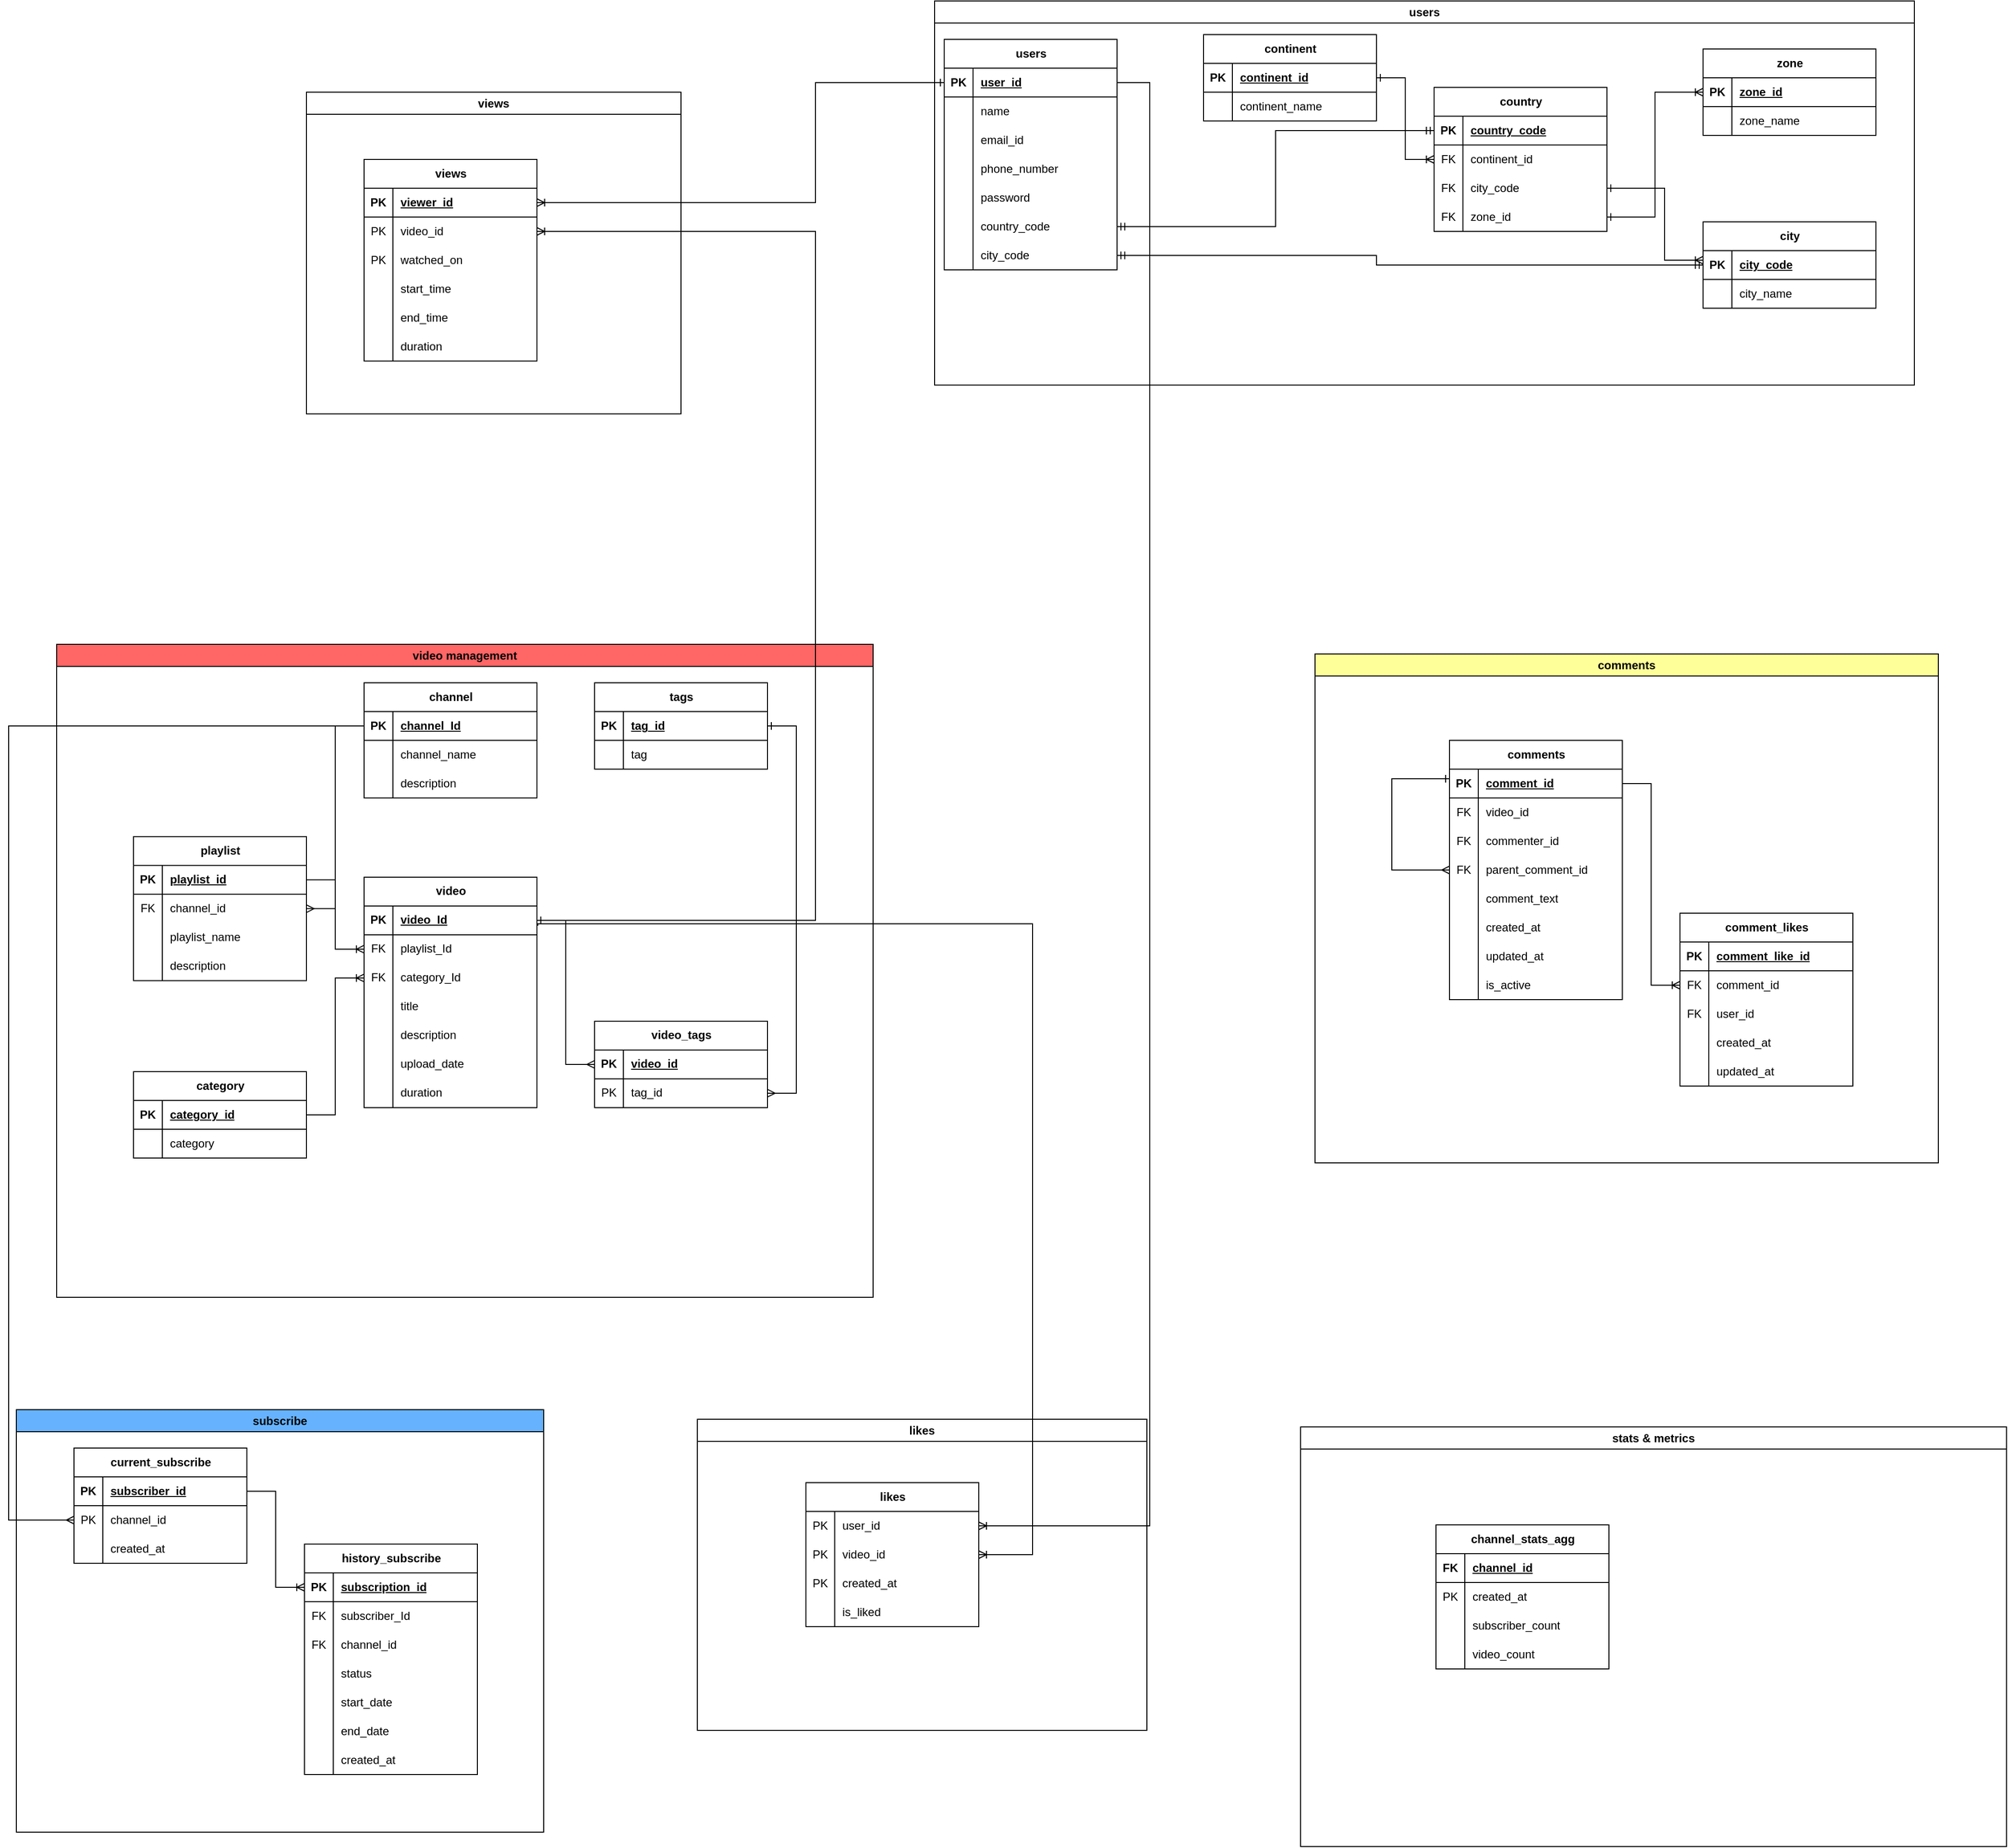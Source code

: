 <mxfile version="28.2.5">
  <diagram name="Page-1" id="0gtx0wH6A1KRYzqRymU1">
    <mxGraphModel dx="3324" dy="2020" grid="0" gridSize="10" guides="1" tooltips="1" connect="1" arrows="1" fold="1" page="1" pageScale="1" pageWidth="850" pageHeight="1100" math="0" shadow="0">
      <root>
        <mxCell id="0" />
        <mxCell id="1" parent="0" />
        <mxCell id="1hur_KKH2j2VWBj6000m-27" value="video management" style="swimlane;whiteSpace=wrap;html=1;labelBackgroundColor=none;fillColor=#FF6666;" parent="1" vertex="1">
          <mxGeometry x="-190" y="-40" width="850" height="680" as="geometry">
            <mxRectangle y="-40" width="140" height="30" as="alternateBounds" />
          </mxGeometry>
        </mxCell>
        <mxCell id="YeH6bZOERxkkqgcWOMMz-1" value="" style="group" parent="1hur_KKH2j2VWBj6000m-27" vertex="1" connectable="0">
          <mxGeometry x="80" y="40" width="670" height="599" as="geometry" />
        </mxCell>
        <mxCell id="1hur_KKH2j2VWBj6000m-14" value="channel" style="shape=table;startSize=30;container=1;collapsible=1;childLayout=tableLayout;fixedRows=1;rowLines=0;fontStyle=1;align=center;resizeLast=1;html=1;" parent="YeH6bZOERxkkqgcWOMMz-1" vertex="1">
          <mxGeometry x="240" width="180" height="120" as="geometry" />
        </mxCell>
        <mxCell id="1hur_KKH2j2VWBj6000m-15" value="" style="shape=tableRow;horizontal=0;startSize=0;swimlaneHead=0;swimlaneBody=0;fillColor=none;collapsible=0;dropTarget=0;points=[[0,0.5],[1,0.5]];portConstraint=eastwest;top=0;left=0;right=0;bottom=1;" parent="1hur_KKH2j2VWBj6000m-14" vertex="1">
          <mxGeometry y="30" width="180" height="30" as="geometry" />
        </mxCell>
        <mxCell id="1hur_KKH2j2VWBj6000m-16" value="PK" style="shape=partialRectangle;connectable=0;fillColor=none;top=0;left=0;bottom=0;right=0;fontStyle=1;overflow=hidden;whiteSpace=wrap;html=1;" parent="1hur_KKH2j2VWBj6000m-15" vertex="1">
          <mxGeometry width="30" height="30" as="geometry">
            <mxRectangle width="30" height="30" as="alternateBounds" />
          </mxGeometry>
        </mxCell>
        <mxCell id="1hur_KKH2j2VWBj6000m-17" value="channel_Id" style="shape=partialRectangle;connectable=0;fillColor=none;top=0;left=0;bottom=0;right=0;align=left;spacingLeft=6;fontStyle=5;overflow=hidden;whiteSpace=wrap;html=1;" parent="1hur_KKH2j2VWBj6000m-15" vertex="1">
          <mxGeometry x="30" width="150" height="30" as="geometry">
            <mxRectangle width="150" height="30" as="alternateBounds" />
          </mxGeometry>
        </mxCell>
        <mxCell id="1hur_KKH2j2VWBj6000m-18" value="" style="shape=tableRow;horizontal=0;startSize=0;swimlaneHead=0;swimlaneBody=0;fillColor=none;collapsible=0;dropTarget=0;points=[[0,0.5],[1,0.5]];portConstraint=eastwest;top=0;left=0;right=0;bottom=0;" parent="1hur_KKH2j2VWBj6000m-14" vertex="1">
          <mxGeometry y="60" width="180" height="30" as="geometry" />
        </mxCell>
        <mxCell id="1hur_KKH2j2VWBj6000m-19" value="" style="shape=partialRectangle;connectable=0;fillColor=none;top=0;left=0;bottom=0;right=0;editable=1;overflow=hidden;whiteSpace=wrap;html=1;" parent="1hur_KKH2j2VWBj6000m-18" vertex="1">
          <mxGeometry width="30" height="30" as="geometry">
            <mxRectangle width="30" height="30" as="alternateBounds" />
          </mxGeometry>
        </mxCell>
        <mxCell id="1hur_KKH2j2VWBj6000m-20" value="channel_name" style="shape=partialRectangle;connectable=0;fillColor=none;top=0;left=0;bottom=0;right=0;align=left;spacingLeft=6;overflow=hidden;whiteSpace=wrap;html=1;" parent="1hur_KKH2j2VWBj6000m-18" vertex="1">
          <mxGeometry x="30" width="150" height="30" as="geometry">
            <mxRectangle width="150" height="30" as="alternateBounds" />
          </mxGeometry>
        </mxCell>
        <mxCell id="1hur_KKH2j2VWBj6000m-21" value="" style="shape=tableRow;horizontal=0;startSize=0;swimlaneHead=0;swimlaneBody=0;fillColor=none;collapsible=0;dropTarget=0;points=[[0,0.5],[1,0.5]];portConstraint=eastwest;top=0;left=0;right=0;bottom=0;" parent="1hur_KKH2j2VWBj6000m-14" vertex="1">
          <mxGeometry y="90" width="180" height="30" as="geometry" />
        </mxCell>
        <mxCell id="1hur_KKH2j2VWBj6000m-22" value="" style="shape=partialRectangle;connectable=0;fillColor=none;top=0;left=0;bottom=0;right=0;editable=1;overflow=hidden;whiteSpace=wrap;html=1;" parent="1hur_KKH2j2VWBj6000m-21" vertex="1">
          <mxGeometry width="30" height="30" as="geometry">
            <mxRectangle width="30" height="30" as="alternateBounds" />
          </mxGeometry>
        </mxCell>
        <mxCell id="1hur_KKH2j2VWBj6000m-23" value="description" style="shape=partialRectangle;connectable=0;fillColor=none;top=0;left=0;bottom=0;right=0;align=left;spacingLeft=6;overflow=hidden;whiteSpace=wrap;html=1;" parent="1hur_KKH2j2VWBj6000m-21" vertex="1">
          <mxGeometry x="30" width="150" height="30" as="geometry">
            <mxRectangle width="150" height="30" as="alternateBounds" />
          </mxGeometry>
        </mxCell>
        <mxCell id="lhQq3AUUcxdLZllxRFWP-1" value="video" style="shape=table;startSize=30;container=1;collapsible=1;childLayout=tableLayout;fixedRows=1;rowLines=0;fontStyle=1;align=center;resizeLast=1;html=1;" parent="YeH6bZOERxkkqgcWOMMz-1" vertex="1">
          <mxGeometry x="240" y="202.479" width="180" height="240" as="geometry" />
        </mxCell>
        <mxCell id="lhQq3AUUcxdLZllxRFWP-2" value="" style="shape=tableRow;horizontal=0;startSize=0;swimlaneHead=0;swimlaneBody=0;fillColor=none;collapsible=0;dropTarget=0;points=[[0,0.5],[1,0.5]];portConstraint=eastwest;top=0;left=0;right=0;bottom=1;" parent="lhQq3AUUcxdLZllxRFWP-1" vertex="1">
          <mxGeometry y="30" width="180" height="30" as="geometry" />
        </mxCell>
        <mxCell id="lhQq3AUUcxdLZllxRFWP-3" value="PK" style="shape=partialRectangle;connectable=0;fillColor=none;top=0;left=0;bottom=0;right=0;fontStyle=1;overflow=hidden;whiteSpace=wrap;html=1;" parent="lhQq3AUUcxdLZllxRFWP-2" vertex="1">
          <mxGeometry width="30" height="30" as="geometry">
            <mxRectangle width="30" height="30" as="alternateBounds" />
          </mxGeometry>
        </mxCell>
        <mxCell id="lhQq3AUUcxdLZllxRFWP-4" value="video_Id" style="shape=partialRectangle;connectable=0;fillColor=none;top=0;left=0;bottom=0;right=0;align=left;spacingLeft=6;fontStyle=5;overflow=hidden;whiteSpace=wrap;html=1;" parent="lhQq3AUUcxdLZllxRFWP-2" vertex="1">
          <mxGeometry x="30" width="150" height="30" as="geometry">
            <mxRectangle width="150" height="30" as="alternateBounds" />
          </mxGeometry>
        </mxCell>
        <mxCell id="lhQq3AUUcxdLZllxRFWP-5" value="" style="shape=tableRow;horizontal=0;startSize=0;swimlaneHead=0;swimlaneBody=0;fillColor=none;collapsible=0;dropTarget=0;points=[[0,0.5],[1,0.5]];portConstraint=eastwest;top=0;left=0;right=0;bottom=0;" parent="lhQq3AUUcxdLZllxRFWP-1" vertex="1">
          <mxGeometry y="60" width="180" height="30" as="geometry" />
        </mxCell>
        <mxCell id="lhQq3AUUcxdLZllxRFWP-6" value="FK" style="shape=partialRectangle;connectable=0;fillColor=none;top=0;left=0;bottom=0;right=0;editable=1;overflow=hidden;whiteSpace=wrap;html=1;" parent="lhQq3AUUcxdLZllxRFWP-5" vertex="1">
          <mxGeometry width="30" height="30" as="geometry">
            <mxRectangle width="30" height="30" as="alternateBounds" />
          </mxGeometry>
        </mxCell>
        <mxCell id="lhQq3AUUcxdLZllxRFWP-7" value="playlist_Id" style="shape=partialRectangle;connectable=0;fillColor=none;top=0;left=0;bottom=0;right=0;align=left;spacingLeft=6;overflow=hidden;whiteSpace=wrap;html=1;" parent="lhQq3AUUcxdLZllxRFWP-5" vertex="1">
          <mxGeometry x="30" width="150" height="30" as="geometry">
            <mxRectangle width="150" height="30" as="alternateBounds" />
          </mxGeometry>
        </mxCell>
        <mxCell id="lhQq3AUUcxdLZllxRFWP-8" value="" style="shape=tableRow;horizontal=0;startSize=0;swimlaneHead=0;swimlaneBody=0;fillColor=none;collapsible=0;dropTarget=0;points=[[0,0.5],[1,0.5]];portConstraint=eastwest;top=0;left=0;right=0;bottom=0;" parent="lhQq3AUUcxdLZllxRFWP-1" vertex="1">
          <mxGeometry y="90" width="180" height="30" as="geometry" />
        </mxCell>
        <mxCell id="lhQq3AUUcxdLZllxRFWP-9" value="FK" style="shape=partialRectangle;connectable=0;fillColor=none;top=0;left=0;bottom=0;right=0;editable=1;overflow=hidden;whiteSpace=wrap;html=1;" parent="lhQq3AUUcxdLZllxRFWP-8" vertex="1">
          <mxGeometry width="30" height="30" as="geometry">
            <mxRectangle width="30" height="30" as="alternateBounds" />
          </mxGeometry>
        </mxCell>
        <mxCell id="lhQq3AUUcxdLZllxRFWP-10" value="category_Id" style="shape=partialRectangle;connectable=0;fillColor=none;top=0;left=0;bottom=0;right=0;align=left;spacingLeft=6;overflow=hidden;whiteSpace=wrap;html=1;" parent="lhQq3AUUcxdLZllxRFWP-8" vertex="1">
          <mxGeometry x="30" width="150" height="30" as="geometry">
            <mxRectangle width="150" height="30" as="alternateBounds" />
          </mxGeometry>
        </mxCell>
        <mxCell id="lhQq3AUUcxdLZllxRFWP-14" value="" style="shape=tableRow;horizontal=0;startSize=0;swimlaneHead=0;swimlaneBody=0;fillColor=none;collapsible=0;dropTarget=0;points=[[0,0.5],[1,0.5]];portConstraint=eastwest;top=0;left=0;right=0;bottom=0;" parent="lhQq3AUUcxdLZllxRFWP-1" vertex="1">
          <mxGeometry y="120" width="180" height="30" as="geometry" />
        </mxCell>
        <mxCell id="lhQq3AUUcxdLZllxRFWP-15" value="" style="shape=partialRectangle;connectable=0;fillColor=none;top=0;left=0;bottom=0;right=0;editable=1;overflow=hidden;whiteSpace=wrap;html=1;" parent="lhQq3AUUcxdLZllxRFWP-14" vertex="1">
          <mxGeometry width="30" height="30" as="geometry">
            <mxRectangle width="30" height="30" as="alternateBounds" />
          </mxGeometry>
        </mxCell>
        <mxCell id="lhQq3AUUcxdLZllxRFWP-16" value="title" style="shape=partialRectangle;connectable=0;fillColor=none;top=0;left=0;bottom=0;right=0;align=left;spacingLeft=6;overflow=hidden;whiteSpace=wrap;html=1;" parent="lhQq3AUUcxdLZllxRFWP-14" vertex="1">
          <mxGeometry x="30" width="150" height="30" as="geometry">
            <mxRectangle width="150" height="30" as="alternateBounds" />
          </mxGeometry>
        </mxCell>
        <mxCell id="lhQq3AUUcxdLZllxRFWP-17" value="" style="shape=tableRow;horizontal=0;startSize=0;swimlaneHead=0;swimlaneBody=0;fillColor=none;collapsible=0;dropTarget=0;points=[[0,0.5],[1,0.5]];portConstraint=eastwest;top=0;left=0;right=0;bottom=0;" parent="lhQq3AUUcxdLZllxRFWP-1" vertex="1">
          <mxGeometry y="150" width="180" height="30" as="geometry" />
        </mxCell>
        <mxCell id="lhQq3AUUcxdLZllxRFWP-18" value="" style="shape=partialRectangle;connectable=0;fillColor=none;top=0;left=0;bottom=0;right=0;editable=1;overflow=hidden;whiteSpace=wrap;html=1;" parent="lhQq3AUUcxdLZllxRFWP-17" vertex="1">
          <mxGeometry width="30" height="30" as="geometry">
            <mxRectangle width="30" height="30" as="alternateBounds" />
          </mxGeometry>
        </mxCell>
        <mxCell id="lhQq3AUUcxdLZllxRFWP-19" value="description" style="shape=partialRectangle;connectable=0;fillColor=none;top=0;left=0;bottom=0;right=0;align=left;spacingLeft=6;overflow=hidden;whiteSpace=wrap;html=1;" parent="lhQq3AUUcxdLZllxRFWP-17" vertex="1">
          <mxGeometry x="30" width="150" height="30" as="geometry">
            <mxRectangle width="150" height="30" as="alternateBounds" />
          </mxGeometry>
        </mxCell>
        <mxCell id="lhQq3AUUcxdLZllxRFWP-20" value="" style="shape=tableRow;horizontal=0;startSize=0;swimlaneHead=0;swimlaneBody=0;fillColor=none;collapsible=0;dropTarget=0;points=[[0,0.5],[1,0.5]];portConstraint=eastwest;top=0;left=0;right=0;bottom=0;" parent="lhQq3AUUcxdLZllxRFWP-1" vertex="1">
          <mxGeometry y="180" width="180" height="30" as="geometry" />
        </mxCell>
        <mxCell id="lhQq3AUUcxdLZllxRFWP-21" value="" style="shape=partialRectangle;connectable=0;fillColor=none;top=0;left=0;bottom=0;right=0;editable=1;overflow=hidden;whiteSpace=wrap;html=1;" parent="lhQq3AUUcxdLZllxRFWP-20" vertex="1">
          <mxGeometry width="30" height="30" as="geometry">
            <mxRectangle width="30" height="30" as="alternateBounds" />
          </mxGeometry>
        </mxCell>
        <mxCell id="lhQq3AUUcxdLZllxRFWP-22" value="upload_date" style="shape=partialRectangle;connectable=0;fillColor=none;top=0;left=0;bottom=0;right=0;align=left;spacingLeft=6;overflow=hidden;whiteSpace=wrap;html=1;" parent="lhQq3AUUcxdLZllxRFWP-20" vertex="1">
          <mxGeometry x="30" width="150" height="30" as="geometry">
            <mxRectangle width="150" height="30" as="alternateBounds" />
          </mxGeometry>
        </mxCell>
        <mxCell id="lhQq3AUUcxdLZllxRFWP-23" value="" style="shape=tableRow;horizontal=0;startSize=0;swimlaneHead=0;swimlaneBody=0;fillColor=none;collapsible=0;dropTarget=0;points=[[0,0.5],[1,0.5]];portConstraint=eastwest;top=0;left=0;right=0;bottom=0;" parent="lhQq3AUUcxdLZllxRFWP-1" vertex="1">
          <mxGeometry y="210" width="180" height="30" as="geometry" />
        </mxCell>
        <mxCell id="lhQq3AUUcxdLZllxRFWP-24" value="" style="shape=partialRectangle;connectable=0;fillColor=none;top=0;left=0;bottom=0;right=0;editable=1;overflow=hidden;whiteSpace=wrap;html=1;" parent="lhQq3AUUcxdLZllxRFWP-23" vertex="1">
          <mxGeometry width="30" height="30" as="geometry">
            <mxRectangle width="30" height="30" as="alternateBounds" />
          </mxGeometry>
        </mxCell>
        <mxCell id="lhQq3AUUcxdLZllxRFWP-25" value="duration" style="shape=partialRectangle;connectable=0;fillColor=none;top=0;left=0;bottom=0;right=0;align=left;spacingLeft=6;overflow=hidden;whiteSpace=wrap;html=1;" parent="lhQq3AUUcxdLZllxRFWP-23" vertex="1">
          <mxGeometry x="30" width="150" height="30" as="geometry">
            <mxRectangle width="150" height="30" as="alternateBounds" />
          </mxGeometry>
        </mxCell>
        <mxCell id="lhQq3AUUcxdLZllxRFWP-26" value="playlist" style="shape=table;startSize=30;container=1;collapsible=1;childLayout=tableLayout;fixedRows=1;rowLines=0;fontStyle=1;align=center;resizeLast=1;html=1;" parent="YeH6bZOERxkkqgcWOMMz-1" vertex="1">
          <mxGeometry y="160.296" width="180" height="150" as="geometry" />
        </mxCell>
        <mxCell id="lhQq3AUUcxdLZllxRFWP-27" value="" style="shape=tableRow;horizontal=0;startSize=0;swimlaneHead=0;swimlaneBody=0;fillColor=none;collapsible=0;dropTarget=0;points=[[0,0.5],[1,0.5]];portConstraint=eastwest;top=0;left=0;right=0;bottom=1;" parent="lhQq3AUUcxdLZllxRFWP-26" vertex="1">
          <mxGeometry y="30" width="180" height="30" as="geometry" />
        </mxCell>
        <mxCell id="lhQq3AUUcxdLZllxRFWP-28" value="PK" style="shape=partialRectangle;connectable=0;fillColor=none;top=0;left=0;bottom=0;right=0;fontStyle=1;overflow=hidden;whiteSpace=wrap;html=1;" parent="lhQq3AUUcxdLZllxRFWP-27" vertex="1">
          <mxGeometry width="30" height="30" as="geometry">
            <mxRectangle width="30" height="30" as="alternateBounds" />
          </mxGeometry>
        </mxCell>
        <mxCell id="lhQq3AUUcxdLZllxRFWP-29" value="playlist_id" style="shape=partialRectangle;connectable=0;fillColor=none;top=0;left=0;bottom=0;right=0;align=left;spacingLeft=6;fontStyle=5;overflow=hidden;whiteSpace=wrap;html=1;" parent="lhQq3AUUcxdLZllxRFWP-27" vertex="1">
          <mxGeometry x="30" width="150" height="30" as="geometry">
            <mxRectangle width="150" height="30" as="alternateBounds" />
          </mxGeometry>
        </mxCell>
        <mxCell id="lhQq3AUUcxdLZllxRFWP-30" value="" style="shape=tableRow;horizontal=0;startSize=0;swimlaneHead=0;swimlaneBody=0;fillColor=none;collapsible=0;dropTarget=0;points=[[0,0.5],[1,0.5]];portConstraint=eastwest;top=0;left=0;right=0;bottom=0;" parent="lhQq3AUUcxdLZllxRFWP-26" vertex="1">
          <mxGeometry y="60" width="180" height="30" as="geometry" />
        </mxCell>
        <mxCell id="lhQq3AUUcxdLZllxRFWP-31" value="FK" style="shape=partialRectangle;connectable=0;fillColor=none;top=0;left=0;bottom=0;right=0;editable=1;overflow=hidden;whiteSpace=wrap;html=1;" parent="lhQq3AUUcxdLZllxRFWP-30" vertex="1">
          <mxGeometry width="30" height="30" as="geometry">
            <mxRectangle width="30" height="30" as="alternateBounds" />
          </mxGeometry>
        </mxCell>
        <mxCell id="lhQq3AUUcxdLZllxRFWP-32" value="channel_id" style="shape=partialRectangle;connectable=0;fillColor=none;top=0;left=0;bottom=0;right=0;align=left;spacingLeft=6;overflow=hidden;whiteSpace=wrap;html=1;" parent="lhQq3AUUcxdLZllxRFWP-30" vertex="1">
          <mxGeometry x="30" width="150" height="30" as="geometry">
            <mxRectangle width="150" height="30" as="alternateBounds" />
          </mxGeometry>
        </mxCell>
        <mxCell id="lhQq3AUUcxdLZllxRFWP-33" value="" style="shape=tableRow;horizontal=0;startSize=0;swimlaneHead=0;swimlaneBody=0;fillColor=none;collapsible=0;dropTarget=0;points=[[0,0.5],[1,0.5]];portConstraint=eastwest;top=0;left=0;right=0;bottom=0;" parent="lhQq3AUUcxdLZllxRFWP-26" vertex="1">
          <mxGeometry y="90" width="180" height="30" as="geometry" />
        </mxCell>
        <mxCell id="lhQq3AUUcxdLZllxRFWP-34" value="" style="shape=partialRectangle;connectable=0;fillColor=none;top=0;left=0;bottom=0;right=0;editable=1;overflow=hidden;whiteSpace=wrap;html=1;" parent="lhQq3AUUcxdLZllxRFWP-33" vertex="1">
          <mxGeometry width="30" height="30" as="geometry">
            <mxRectangle width="30" height="30" as="alternateBounds" />
          </mxGeometry>
        </mxCell>
        <mxCell id="lhQq3AUUcxdLZllxRFWP-35" value="playlist_name" style="shape=partialRectangle;connectable=0;fillColor=none;top=0;left=0;bottom=0;right=0;align=left;spacingLeft=6;overflow=hidden;whiteSpace=wrap;html=1;" parent="lhQq3AUUcxdLZllxRFWP-33" vertex="1">
          <mxGeometry x="30" width="150" height="30" as="geometry">
            <mxRectangle width="150" height="30" as="alternateBounds" />
          </mxGeometry>
        </mxCell>
        <mxCell id="lhQq3AUUcxdLZllxRFWP-36" value="" style="shape=tableRow;horizontal=0;startSize=0;swimlaneHead=0;swimlaneBody=0;fillColor=none;collapsible=0;dropTarget=0;points=[[0,0.5],[1,0.5]];portConstraint=eastwest;top=0;left=0;right=0;bottom=0;" parent="lhQq3AUUcxdLZllxRFWP-26" vertex="1">
          <mxGeometry y="120" width="180" height="30" as="geometry" />
        </mxCell>
        <mxCell id="lhQq3AUUcxdLZllxRFWP-37" value="" style="shape=partialRectangle;connectable=0;fillColor=none;top=0;left=0;bottom=0;right=0;editable=1;overflow=hidden;whiteSpace=wrap;html=1;" parent="lhQq3AUUcxdLZllxRFWP-36" vertex="1">
          <mxGeometry width="30" height="30" as="geometry">
            <mxRectangle width="30" height="30" as="alternateBounds" />
          </mxGeometry>
        </mxCell>
        <mxCell id="lhQq3AUUcxdLZllxRFWP-38" value="description" style="shape=partialRectangle;connectable=0;fillColor=none;top=0;left=0;bottom=0;right=0;align=left;spacingLeft=6;overflow=hidden;whiteSpace=wrap;html=1;" parent="lhQq3AUUcxdLZllxRFWP-36" vertex="1">
          <mxGeometry x="30" width="150" height="30" as="geometry">
            <mxRectangle width="150" height="30" as="alternateBounds" />
          </mxGeometry>
        </mxCell>
        <mxCell id="TTETuXsev2hV0LMmhibe-1" value="category" style="shape=table;startSize=30;container=1;collapsible=1;childLayout=tableLayout;fixedRows=1;rowLines=0;fontStyle=1;align=center;resizeLast=1;html=1;" parent="YeH6bZOERxkkqgcWOMMz-1" vertex="1">
          <mxGeometry y="404.958" width="180" height="90" as="geometry" />
        </mxCell>
        <mxCell id="TTETuXsev2hV0LMmhibe-2" value="" style="shape=tableRow;horizontal=0;startSize=0;swimlaneHead=0;swimlaneBody=0;fillColor=none;collapsible=0;dropTarget=0;points=[[0,0.5],[1,0.5]];portConstraint=eastwest;top=0;left=0;right=0;bottom=1;" parent="TTETuXsev2hV0LMmhibe-1" vertex="1">
          <mxGeometry y="30" width="180" height="30" as="geometry" />
        </mxCell>
        <mxCell id="TTETuXsev2hV0LMmhibe-3" value="PK" style="shape=partialRectangle;connectable=0;fillColor=none;top=0;left=0;bottom=0;right=0;fontStyle=1;overflow=hidden;whiteSpace=wrap;html=1;" parent="TTETuXsev2hV0LMmhibe-2" vertex="1">
          <mxGeometry width="30" height="30" as="geometry">
            <mxRectangle width="30" height="30" as="alternateBounds" />
          </mxGeometry>
        </mxCell>
        <mxCell id="TTETuXsev2hV0LMmhibe-4" value="category_id" style="shape=partialRectangle;connectable=0;fillColor=none;top=0;left=0;bottom=0;right=0;align=left;spacingLeft=6;fontStyle=5;overflow=hidden;whiteSpace=wrap;html=1;" parent="TTETuXsev2hV0LMmhibe-2" vertex="1">
          <mxGeometry x="30" width="150" height="30" as="geometry">
            <mxRectangle width="150" height="30" as="alternateBounds" />
          </mxGeometry>
        </mxCell>
        <mxCell id="TTETuXsev2hV0LMmhibe-5" value="" style="shape=tableRow;horizontal=0;startSize=0;swimlaneHead=0;swimlaneBody=0;fillColor=none;collapsible=0;dropTarget=0;points=[[0,0.5],[1,0.5]];portConstraint=eastwest;top=0;left=0;right=0;bottom=0;" parent="TTETuXsev2hV0LMmhibe-1" vertex="1">
          <mxGeometry y="60" width="180" height="30" as="geometry" />
        </mxCell>
        <mxCell id="TTETuXsev2hV0LMmhibe-6" value="" style="shape=partialRectangle;connectable=0;fillColor=none;top=0;left=0;bottom=0;right=0;editable=1;overflow=hidden;whiteSpace=wrap;html=1;" parent="TTETuXsev2hV0LMmhibe-5" vertex="1">
          <mxGeometry width="30" height="30" as="geometry">
            <mxRectangle width="30" height="30" as="alternateBounds" />
          </mxGeometry>
        </mxCell>
        <mxCell id="TTETuXsev2hV0LMmhibe-7" value="category" style="shape=partialRectangle;connectable=0;fillColor=none;top=0;left=0;bottom=0;right=0;align=left;spacingLeft=6;overflow=hidden;whiteSpace=wrap;html=1;" parent="TTETuXsev2hV0LMmhibe-5" vertex="1">
          <mxGeometry x="30" width="150" height="30" as="geometry">
            <mxRectangle width="150" height="30" as="alternateBounds" />
          </mxGeometry>
        </mxCell>
        <mxCell id="TTETuXsev2hV0LMmhibe-14" value="tags" style="shape=table;startSize=30;container=1;collapsible=1;childLayout=tableLayout;fixedRows=1;rowLines=0;fontStyle=1;align=center;resizeLast=1;html=1;" parent="YeH6bZOERxkkqgcWOMMz-1" vertex="1">
          <mxGeometry x="480" width="180" height="90" as="geometry" />
        </mxCell>
        <mxCell id="TTETuXsev2hV0LMmhibe-15" value="" style="shape=tableRow;horizontal=0;startSize=0;swimlaneHead=0;swimlaneBody=0;fillColor=none;collapsible=0;dropTarget=0;points=[[0,0.5],[1,0.5]];portConstraint=eastwest;top=0;left=0;right=0;bottom=1;" parent="TTETuXsev2hV0LMmhibe-14" vertex="1">
          <mxGeometry y="30" width="180" height="30" as="geometry" />
        </mxCell>
        <mxCell id="TTETuXsev2hV0LMmhibe-16" value="PK" style="shape=partialRectangle;connectable=0;fillColor=none;top=0;left=0;bottom=0;right=0;fontStyle=1;overflow=hidden;whiteSpace=wrap;html=1;" parent="TTETuXsev2hV0LMmhibe-15" vertex="1">
          <mxGeometry width="30" height="30" as="geometry">
            <mxRectangle width="30" height="30" as="alternateBounds" />
          </mxGeometry>
        </mxCell>
        <mxCell id="TTETuXsev2hV0LMmhibe-17" value="tag_id" style="shape=partialRectangle;connectable=0;fillColor=none;top=0;left=0;bottom=0;right=0;align=left;spacingLeft=6;fontStyle=5;overflow=hidden;whiteSpace=wrap;html=1;" parent="TTETuXsev2hV0LMmhibe-15" vertex="1">
          <mxGeometry x="30" width="150" height="30" as="geometry">
            <mxRectangle width="150" height="30" as="alternateBounds" />
          </mxGeometry>
        </mxCell>
        <mxCell id="TTETuXsev2hV0LMmhibe-18" value="" style="shape=tableRow;horizontal=0;startSize=0;swimlaneHead=0;swimlaneBody=0;fillColor=none;collapsible=0;dropTarget=0;points=[[0,0.5],[1,0.5]];portConstraint=eastwest;top=0;left=0;right=0;bottom=0;" parent="TTETuXsev2hV0LMmhibe-14" vertex="1">
          <mxGeometry y="60" width="180" height="30" as="geometry" />
        </mxCell>
        <mxCell id="TTETuXsev2hV0LMmhibe-19" value="" style="shape=partialRectangle;connectable=0;fillColor=none;top=0;left=0;bottom=0;right=0;editable=1;overflow=hidden;whiteSpace=wrap;html=1;" parent="TTETuXsev2hV0LMmhibe-18" vertex="1">
          <mxGeometry width="30" height="30" as="geometry">
            <mxRectangle width="30" height="30" as="alternateBounds" />
          </mxGeometry>
        </mxCell>
        <mxCell id="TTETuXsev2hV0LMmhibe-20" value="tag" style="shape=partialRectangle;connectable=0;fillColor=none;top=0;left=0;bottom=0;right=0;align=left;spacingLeft=6;overflow=hidden;whiteSpace=wrap;html=1;" parent="TTETuXsev2hV0LMmhibe-18" vertex="1">
          <mxGeometry x="30" width="150" height="30" as="geometry">
            <mxRectangle width="150" height="30" as="alternateBounds" />
          </mxGeometry>
        </mxCell>
        <mxCell id="TTETuXsev2hV0LMmhibe-27" value="video_tags" style="shape=table;startSize=30;container=1;collapsible=1;childLayout=tableLayout;fixedRows=1;rowLines=0;fontStyle=1;align=center;resizeLast=1;html=1;" parent="YeH6bZOERxkkqgcWOMMz-1" vertex="1">
          <mxGeometry x="480" y="352.475" width="180" height="90" as="geometry" />
        </mxCell>
        <mxCell id="TTETuXsev2hV0LMmhibe-28" value="" style="shape=tableRow;horizontal=0;startSize=0;swimlaneHead=0;swimlaneBody=0;fillColor=none;collapsible=0;dropTarget=0;points=[[0,0.5],[1,0.5]];portConstraint=eastwest;top=0;left=0;right=0;bottom=1;" parent="TTETuXsev2hV0LMmhibe-27" vertex="1">
          <mxGeometry y="30" width="180" height="30" as="geometry" />
        </mxCell>
        <mxCell id="TTETuXsev2hV0LMmhibe-29" value="PK" style="shape=partialRectangle;connectable=0;fillColor=none;top=0;left=0;bottom=0;right=0;fontStyle=1;overflow=hidden;whiteSpace=wrap;html=1;" parent="TTETuXsev2hV0LMmhibe-28" vertex="1">
          <mxGeometry width="30" height="30" as="geometry">
            <mxRectangle width="30" height="30" as="alternateBounds" />
          </mxGeometry>
        </mxCell>
        <mxCell id="TTETuXsev2hV0LMmhibe-30" value="video_id" style="shape=partialRectangle;connectable=0;fillColor=none;top=0;left=0;bottom=0;right=0;align=left;spacingLeft=6;fontStyle=5;overflow=hidden;whiteSpace=wrap;html=1;" parent="TTETuXsev2hV0LMmhibe-28" vertex="1">
          <mxGeometry x="30" width="150" height="30" as="geometry">
            <mxRectangle width="150" height="30" as="alternateBounds" />
          </mxGeometry>
        </mxCell>
        <mxCell id="TTETuXsev2hV0LMmhibe-31" value="" style="shape=tableRow;horizontal=0;startSize=0;swimlaneHead=0;swimlaneBody=0;fillColor=none;collapsible=0;dropTarget=0;points=[[0,0.5],[1,0.5]];portConstraint=eastwest;top=0;left=0;right=0;bottom=0;" parent="TTETuXsev2hV0LMmhibe-27" vertex="1">
          <mxGeometry y="60" width="180" height="30" as="geometry" />
        </mxCell>
        <mxCell id="TTETuXsev2hV0LMmhibe-32" value="PK" style="shape=partialRectangle;connectable=0;fillColor=none;top=0;left=0;bottom=0;right=0;editable=1;overflow=hidden;whiteSpace=wrap;html=1;" parent="TTETuXsev2hV0LMmhibe-31" vertex="1">
          <mxGeometry width="30" height="30" as="geometry">
            <mxRectangle width="30" height="30" as="alternateBounds" />
          </mxGeometry>
        </mxCell>
        <mxCell id="TTETuXsev2hV0LMmhibe-33" value="tag_id" style="shape=partialRectangle;connectable=0;fillColor=none;top=0;left=0;bottom=0;right=0;align=left;spacingLeft=6;overflow=hidden;whiteSpace=wrap;html=1;" parent="TTETuXsev2hV0LMmhibe-31" vertex="1">
          <mxGeometry x="30" width="150" height="30" as="geometry">
            <mxRectangle width="150" height="30" as="alternateBounds" />
          </mxGeometry>
        </mxCell>
        <mxCell id="TTETuXsev2hV0LMmhibe-35" value="" style="edgeStyle=entityRelationEdgeStyle;fontSize=12;html=1;endArrow=ERmany;startArrow=baseDash;rounded=0;exitX=1;exitY=0.5;exitDx=0;exitDy=0;entryX=0;entryY=0.5;entryDx=0;entryDy=0;startFill=0;endFill=0;" parent="YeH6bZOERxkkqgcWOMMz-1" source="lhQq3AUUcxdLZllxRFWP-2" target="TTETuXsev2hV0LMmhibe-28" edge="1">
          <mxGeometry width="100" height="100" relative="1" as="geometry">
            <mxPoint x="400" y="573.69" as="sourcePoint" />
            <mxPoint x="500" y="514.634" as="targetPoint" />
          </mxGeometry>
        </mxCell>
        <mxCell id="7l_gfURbW6u5mvJthgQf-1" value="" style="edgeStyle=entityRelationEdgeStyle;fontSize=12;html=1;endArrow=ERoneToMany;rounded=0;exitX=1;exitY=0.5;exitDx=0;exitDy=0;entryX=0;entryY=0.5;entryDx=0;entryDy=0;" parent="YeH6bZOERxkkqgcWOMMz-1" source="TTETuXsev2hV0LMmhibe-2" target="lhQq3AUUcxdLZllxRFWP-8" edge="1">
          <mxGeometry width="100" height="100" relative="1" as="geometry">
            <mxPoint x="80" y="548.38" as="sourcePoint" />
            <mxPoint x="180" y="464.014" as="targetPoint" />
          </mxGeometry>
        </mxCell>
        <mxCell id="7l_gfURbW6u5mvJthgQf-8" value="" style="edgeStyle=entityRelationEdgeStyle;fontSize=12;html=1;endArrow=ERoneToMany;rounded=0;entryX=0;entryY=0.5;entryDx=0;entryDy=0;exitX=1;exitY=0.5;exitDx=0;exitDy=0;" parent="YeH6bZOERxkkqgcWOMMz-1" source="lhQq3AUUcxdLZllxRFWP-27" target="lhQq3AUUcxdLZllxRFWP-5" edge="1">
          <mxGeometry width="100" height="100" relative="1" as="geometry">
            <mxPoint x="140" y="194.042" as="sourcePoint" />
            <mxPoint x="190" y="472.451" as="targetPoint" />
          </mxGeometry>
        </mxCell>
        <mxCell id="7l_gfURbW6u5mvJthgQf-9" value="" style="edgeStyle=entityRelationEdgeStyle;fontSize=12;html=1;endArrow=ERmany;rounded=0;entryX=1;entryY=0.5;entryDx=0;entryDy=0;endFill=0;exitX=0;exitY=0.5;exitDx=0;exitDy=0;startArrow=baseDash;startFill=0;" parent="YeH6bZOERxkkqgcWOMMz-1" source="1hur_KKH2j2VWBj6000m-15" target="lhQq3AUUcxdLZllxRFWP-30" edge="1">
          <mxGeometry width="100" height="100" relative="1" as="geometry">
            <mxPoint x="230" y="8.437" as="sourcePoint" />
            <mxPoint x="230" y="261.535" as="targetPoint" />
          </mxGeometry>
        </mxCell>
        <mxCell id="7l_gfURbW6u5mvJthgQf-10" value="" style="edgeStyle=entityRelationEdgeStyle;fontSize=12;html=1;endArrow=ERone;rounded=0;entryX=1;entryY=0.5;entryDx=0;entryDy=0;exitX=1;exitY=0.5;exitDx=0;exitDy=0;startArrow=ERmany;startFill=0;endFill=0;" parent="YeH6bZOERxkkqgcWOMMz-1" source="TTETuXsev2hV0LMmhibe-31" target="TTETuXsev2hV0LMmhibe-15" edge="1">
          <mxGeometry width="100" height="100" relative="1" as="geometry">
            <mxPoint x="660" y="371.211" as="sourcePoint" />
            <mxPoint x="720" y="118.113" as="targetPoint" />
            <Array as="points">
              <mxPoint x="660" y="286.845" />
              <mxPoint x="705" y="238" />
              <mxPoint x="670" y="261.535" />
            </Array>
          </mxGeometry>
        </mxCell>
        <mxCell id="YeH6bZOERxkkqgcWOMMz-2" value="comments" style="swimlane;whiteSpace=wrap;html=1;fillColor=#FFFF99;" parent="1" vertex="1">
          <mxGeometry x="1120" y="-30" width="649" height="530" as="geometry">
            <mxRectangle x="1120" y="-30" width="100" height="30" as="alternateBounds" />
          </mxGeometry>
        </mxCell>
        <mxCell id="YeH6bZOERxkkqgcWOMMz-225" value="" style="group" parent="YeH6bZOERxkkqgcWOMMz-2" vertex="1" connectable="0">
          <mxGeometry x="140" y="90" width="420" height="360" as="geometry" />
        </mxCell>
        <mxCell id="YeH6bZOERxkkqgcWOMMz-152" value="comments" style="shape=table;startSize=30;container=1;collapsible=1;childLayout=tableLayout;fixedRows=1;rowLines=0;fontStyle=1;align=center;resizeLast=1;html=1;" parent="YeH6bZOERxkkqgcWOMMz-225" vertex="1">
          <mxGeometry width="180" height="270" as="geometry" />
        </mxCell>
        <mxCell id="YeH6bZOERxkkqgcWOMMz-153" value="" style="shape=tableRow;horizontal=0;startSize=0;swimlaneHead=0;swimlaneBody=0;fillColor=none;collapsible=0;dropTarget=0;points=[[0,0.5],[1,0.5]];portConstraint=eastwest;top=0;left=0;right=0;bottom=1;" parent="YeH6bZOERxkkqgcWOMMz-152" vertex="1">
          <mxGeometry y="30" width="180" height="30" as="geometry" />
        </mxCell>
        <mxCell id="YeH6bZOERxkkqgcWOMMz-154" value="PK" style="shape=partialRectangle;connectable=0;fillColor=none;top=0;left=0;bottom=0;right=0;fontStyle=1;overflow=hidden;whiteSpace=wrap;html=1;" parent="YeH6bZOERxkkqgcWOMMz-153" vertex="1">
          <mxGeometry width="30" height="30" as="geometry">
            <mxRectangle width="30" height="30" as="alternateBounds" />
          </mxGeometry>
        </mxCell>
        <mxCell id="YeH6bZOERxkkqgcWOMMz-155" value="comment_id" style="shape=partialRectangle;connectable=0;fillColor=none;top=0;left=0;bottom=0;right=0;align=left;spacingLeft=6;fontStyle=5;overflow=hidden;whiteSpace=wrap;html=1;" parent="YeH6bZOERxkkqgcWOMMz-153" vertex="1">
          <mxGeometry x="30" width="150" height="30" as="geometry">
            <mxRectangle width="150" height="30" as="alternateBounds" />
          </mxGeometry>
        </mxCell>
        <mxCell id="YeH6bZOERxkkqgcWOMMz-156" value="" style="shape=tableRow;horizontal=0;startSize=0;swimlaneHead=0;swimlaneBody=0;fillColor=none;collapsible=0;dropTarget=0;points=[[0,0.5],[1,0.5]];portConstraint=eastwest;top=0;left=0;right=0;bottom=0;" parent="YeH6bZOERxkkqgcWOMMz-152" vertex="1">
          <mxGeometry y="60" width="180" height="30" as="geometry" />
        </mxCell>
        <mxCell id="YeH6bZOERxkkqgcWOMMz-157" value="FK" style="shape=partialRectangle;connectable=0;fillColor=none;top=0;left=0;bottom=0;right=0;editable=1;overflow=hidden;whiteSpace=wrap;html=1;" parent="YeH6bZOERxkkqgcWOMMz-156" vertex="1">
          <mxGeometry width="30" height="30" as="geometry">
            <mxRectangle width="30" height="30" as="alternateBounds" />
          </mxGeometry>
        </mxCell>
        <mxCell id="YeH6bZOERxkkqgcWOMMz-158" value="video_id" style="shape=partialRectangle;connectable=0;fillColor=none;top=0;left=0;bottom=0;right=0;align=left;spacingLeft=6;overflow=hidden;whiteSpace=wrap;html=1;" parent="YeH6bZOERxkkqgcWOMMz-156" vertex="1">
          <mxGeometry x="30" width="150" height="30" as="geometry">
            <mxRectangle width="150" height="30" as="alternateBounds" />
          </mxGeometry>
        </mxCell>
        <mxCell id="YeH6bZOERxkkqgcWOMMz-159" value="" style="shape=tableRow;horizontal=0;startSize=0;swimlaneHead=0;swimlaneBody=0;fillColor=none;collapsible=0;dropTarget=0;points=[[0,0.5],[1,0.5]];portConstraint=eastwest;top=0;left=0;right=0;bottom=0;" parent="YeH6bZOERxkkqgcWOMMz-152" vertex="1">
          <mxGeometry y="90" width="180" height="30" as="geometry" />
        </mxCell>
        <mxCell id="YeH6bZOERxkkqgcWOMMz-160" value="FK" style="shape=partialRectangle;connectable=0;fillColor=none;top=0;left=0;bottom=0;right=0;editable=1;overflow=hidden;whiteSpace=wrap;html=1;" parent="YeH6bZOERxkkqgcWOMMz-159" vertex="1">
          <mxGeometry width="30" height="30" as="geometry">
            <mxRectangle width="30" height="30" as="alternateBounds" />
          </mxGeometry>
        </mxCell>
        <mxCell id="YeH6bZOERxkkqgcWOMMz-161" value="commenter_id" style="shape=partialRectangle;connectable=0;fillColor=none;top=0;left=0;bottom=0;right=0;align=left;spacingLeft=6;overflow=hidden;whiteSpace=wrap;html=1;" parent="YeH6bZOERxkkqgcWOMMz-159" vertex="1">
          <mxGeometry x="30" width="150" height="30" as="geometry">
            <mxRectangle width="150" height="30" as="alternateBounds" />
          </mxGeometry>
        </mxCell>
        <mxCell id="YeH6bZOERxkkqgcWOMMz-162" value="" style="shape=tableRow;horizontal=0;startSize=0;swimlaneHead=0;swimlaneBody=0;fillColor=none;collapsible=0;dropTarget=0;points=[[0,0.5],[1,0.5]];portConstraint=eastwest;top=0;left=0;right=0;bottom=0;" parent="YeH6bZOERxkkqgcWOMMz-152" vertex="1">
          <mxGeometry y="120" width="180" height="30" as="geometry" />
        </mxCell>
        <mxCell id="YeH6bZOERxkkqgcWOMMz-163" value="FK" style="shape=partialRectangle;connectable=0;fillColor=none;top=0;left=0;bottom=0;right=0;editable=1;overflow=hidden;whiteSpace=wrap;html=1;" parent="YeH6bZOERxkkqgcWOMMz-162" vertex="1">
          <mxGeometry width="30" height="30" as="geometry">
            <mxRectangle width="30" height="30" as="alternateBounds" />
          </mxGeometry>
        </mxCell>
        <mxCell id="YeH6bZOERxkkqgcWOMMz-164" value="parent_comment_id" style="shape=partialRectangle;connectable=0;fillColor=none;top=0;left=0;bottom=0;right=0;align=left;spacingLeft=6;overflow=hidden;whiteSpace=wrap;html=1;" parent="YeH6bZOERxkkqgcWOMMz-162" vertex="1">
          <mxGeometry x="30" width="150" height="30" as="geometry">
            <mxRectangle width="150" height="30" as="alternateBounds" />
          </mxGeometry>
        </mxCell>
        <mxCell id="YeH6bZOERxkkqgcWOMMz-204" value="" style="shape=tableRow;horizontal=0;startSize=0;swimlaneHead=0;swimlaneBody=0;fillColor=none;collapsible=0;dropTarget=0;points=[[0,0.5],[1,0.5]];portConstraint=eastwest;top=0;left=0;right=0;bottom=0;" parent="YeH6bZOERxkkqgcWOMMz-152" vertex="1">
          <mxGeometry y="150" width="180" height="30" as="geometry" />
        </mxCell>
        <mxCell id="YeH6bZOERxkkqgcWOMMz-205" value="" style="shape=partialRectangle;connectable=0;fillColor=none;top=0;left=0;bottom=0;right=0;editable=1;overflow=hidden;whiteSpace=wrap;html=1;" parent="YeH6bZOERxkkqgcWOMMz-204" vertex="1">
          <mxGeometry width="30" height="30" as="geometry">
            <mxRectangle width="30" height="30" as="alternateBounds" />
          </mxGeometry>
        </mxCell>
        <mxCell id="YeH6bZOERxkkqgcWOMMz-206" value="comment_text" style="shape=partialRectangle;connectable=0;fillColor=none;top=0;left=0;bottom=0;right=0;align=left;spacingLeft=6;overflow=hidden;whiteSpace=wrap;html=1;" parent="YeH6bZOERxkkqgcWOMMz-204" vertex="1">
          <mxGeometry x="30" width="150" height="30" as="geometry">
            <mxRectangle width="150" height="30" as="alternateBounds" />
          </mxGeometry>
        </mxCell>
        <mxCell id="YeH6bZOERxkkqgcWOMMz-207" value="" style="shape=tableRow;horizontal=0;startSize=0;swimlaneHead=0;swimlaneBody=0;fillColor=none;collapsible=0;dropTarget=0;points=[[0,0.5],[1,0.5]];portConstraint=eastwest;top=0;left=0;right=0;bottom=0;" parent="YeH6bZOERxkkqgcWOMMz-152" vertex="1">
          <mxGeometry y="180" width="180" height="30" as="geometry" />
        </mxCell>
        <mxCell id="YeH6bZOERxkkqgcWOMMz-208" value="" style="shape=partialRectangle;connectable=0;fillColor=none;top=0;left=0;bottom=0;right=0;editable=1;overflow=hidden;whiteSpace=wrap;html=1;" parent="YeH6bZOERxkkqgcWOMMz-207" vertex="1">
          <mxGeometry width="30" height="30" as="geometry">
            <mxRectangle width="30" height="30" as="alternateBounds" />
          </mxGeometry>
        </mxCell>
        <mxCell id="YeH6bZOERxkkqgcWOMMz-209" value="created_at" style="shape=partialRectangle;connectable=0;fillColor=none;top=0;left=0;bottom=0;right=0;align=left;spacingLeft=6;overflow=hidden;whiteSpace=wrap;html=1;" parent="YeH6bZOERxkkqgcWOMMz-207" vertex="1">
          <mxGeometry x="30" width="150" height="30" as="geometry">
            <mxRectangle width="150" height="30" as="alternateBounds" />
          </mxGeometry>
        </mxCell>
        <mxCell id="YeH6bZOERxkkqgcWOMMz-210" value="" style="shape=tableRow;horizontal=0;startSize=0;swimlaneHead=0;swimlaneBody=0;fillColor=none;collapsible=0;dropTarget=0;points=[[0,0.5],[1,0.5]];portConstraint=eastwest;top=0;left=0;right=0;bottom=0;" parent="YeH6bZOERxkkqgcWOMMz-152" vertex="1">
          <mxGeometry y="210" width="180" height="30" as="geometry" />
        </mxCell>
        <mxCell id="YeH6bZOERxkkqgcWOMMz-211" value="" style="shape=partialRectangle;connectable=0;fillColor=none;top=0;left=0;bottom=0;right=0;editable=1;overflow=hidden;whiteSpace=wrap;html=1;" parent="YeH6bZOERxkkqgcWOMMz-210" vertex="1">
          <mxGeometry width="30" height="30" as="geometry">
            <mxRectangle width="30" height="30" as="alternateBounds" />
          </mxGeometry>
        </mxCell>
        <mxCell id="YeH6bZOERxkkqgcWOMMz-212" value="updated_at" style="shape=partialRectangle;connectable=0;fillColor=none;top=0;left=0;bottom=0;right=0;align=left;spacingLeft=6;overflow=hidden;whiteSpace=wrap;html=1;" parent="YeH6bZOERxkkqgcWOMMz-210" vertex="1">
          <mxGeometry x="30" width="150" height="30" as="geometry">
            <mxRectangle width="150" height="30" as="alternateBounds" />
          </mxGeometry>
        </mxCell>
        <mxCell id="YeH6bZOERxkkqgcWOMMz-213" value="" style="shape=tableRow;horizontal=0;startSize=0;swimlaneHead=0;swimlaneBody=0;fillColor=none;collapsible=0;dropTarget=0;points=[[0,0.5],[1,0.5]];portConstraint=eastwest;top=0;left=0;right=0;bottom=0;" parent="YeH6bZOERxkkqgcWOMMz-152" vertex="1">
          <mxGeometry y="240" width="180" height="30" as="geometry" />
        </mxCell>
        <mxCell id="YeH6bZOERxkkqgcWOMMz-214" value="" style="shape=partialRectangle;connectable=0;fillColor=none;top=0;left=0;bottom=0;right=0;editable=1;overflow=hidden;whiteSpace=wrap;html=1;" parent="YeH6bZOERxkkqgcWOMMz-213" vertex="1">
          <mxGeometry width="30" height="30" as="geometry">
            <mxRectangle width="30" height="30" as="alternateBounds" />
          </mxGeometry>
        </mxCell>
        <mxCell id="YeH6bZOERxkkqgcWOMMz-215" value="is_active" style="shape=partialRectangle;connectable=0;fillColor=none;top=0;left=0;bottom=0;right=0;align=left;spacingLeft=6;overflow=hidden;whiteSpace=wrap;html=1;" parent="YeH6bZOERxkkqgcWOMMz-213" vertex="1">
          <mxGeometry x="30" width="150" height="30" as="geometry">
            <mxRectangle width="150" height="30" as="alternateBounds" />
          </mxGeometry>
        </mxCell>
        <mxCell id="YeH6bZOERxkkqgcWOMMz-224" value="" style="edgeStyle=orthogonalEdgeStyle;fontSize=12;html=1;endArrow=ERone;rounded=0;startArrow=ERmany;startFill=0;endFill=0;exitX=0;exitY=0.5;exitDx=0;exitDy=0;" parent="YeH6bZOERxkkqgcWOMMz-152" source="YeH6bZOERxkkqgcWOMMz-162" target="YeH6bZOERxkkqgcWOMMz-153" edge="1">
          <mxGeometry width="100" height="100" relative="1" as="geometry">
            <mxPoint x="-85" y="140" as="sourcePoint" />
            <mxPoint y="40" as="targetPoint" />
            <Array as="points">
              <mxPoint x="-60" y="135" />
              <mxPoint x="-60" y="40" />
            </Array>
          </mxGeometry>
        </mxCell>
        <mxCell id="YeH6bZOERxkkqgcWOMMz-178" value="comment_likes" style="shape=table;startSize=30;container=1;collapsible=1;childLayout=tableLayout;fixedRows=1;rowLines=0;fontStyle=1;align=center;resizeLast=1;html=1;" parent="YeH6bZOERxkkqgcWOMMz-225" vertex="1">
          <mxGeometry x="240" y="180" width="180" height="180" as="geometry" />
        </mxCell>
        <mxCell id="YeH6bZOERxkkqgcWOMMz-179" value="" style="shape=tableRow;horizontal=0;startSize=0;swimlaneHead=0;swimlaneBody=0;fillColor=none;collapsible=0;dropTarget=0;points=[[0,0.5],[1,0.5]];portConstraint=eastwest;top=0;left=0;right=0;bottom=1;" parent="YeH6bZOERxkkqgcWOMMz-178" vertex="1">
          <mxGeometry y="30" width="180" height="30" as="geometry" />
        </mxCell>
        <mxCell id="YeH6bZOERxkkqgcWOMMz-180" value="PK" style="shape=partialRectangle;connectable=0;fillColor=none;top=0;left=0;bottom=0;right=0;fontStyle=1;overflow=hidden;whiteSpace=wrap;html=1;" parent="YeH6bZOERxkkqgcWOMMz-179" vertex="1">
          <mxGeometry width="30" height="30" as="geometry">
            <mxRectangle width="30" height="30" as="alternateBounds" />
          </mxGeometry>
        </mxCell>
        <mxCell id="YeH6bZOERxkkqgcWOMMz-181" value="comment_like_id" style="shape=partialRectangle;connectable=0;fillColor=none;top=0;left=0;bottom=0;right=0;align=left;spacingLeft=6;fontStyle=5;overflow=hidden;whiteSpace=wrap;html=1;" parent="YeH6bZOERxkkqgcWOMMz-179" vertex="1">
          <mxGeometry x="30" width="150" height="30" as="geometry">
            <mxRectangle width="150" height="30" as="alternateBounds" />
          </mxGeometry>
        </mxCell>
        <mxCell id="YeH6bZOERxkkqgcWOMMz-182" value="" style="shape=tableRow;horizontal=0;startSize=0;swimlaneHead=0;swimlaneBody=0;fillColor=none;collapsible=0;dropTarget=0;points=[[0,0.5],[1,0.5]];portConstraint=eastwest;top=0;left=0;right=0;bottom=0;" parent="YeH6bZOERxkkqgcWOMMz-178" vertex="1">
          <mxGeometry y="60" width="180" height="30" as="geometry" />
        </mxCell>
        <mxCell id="YeH6bZOERxkkqgcWOMMz-183" value="FK" style="shape=partialRectangle;connectable=0;fillColor=none;top=0;left=0;bottom=0;right=0;editable=1;overflow=hidden;whiteSpace=wrap;html=1;" parent="YeH6bZOERxkkqgcWOMMz-182" vertex="1">
          <mxGeometry width="30" height="30" as="geometry">
            <mxRectangle width="30" height="30" as="alternateBounds" />
          </mxGeometry>
        </mxCell>
        <mxCell id="YeH6bZOERxkkqgcWOMMz-184" value="comment_id" style="shape=partialRectangle;connectable=0;fillColor=none;top=0;left=0;bottom=0;right=0;align=left;spacingLeft=6;overflow=hidden;whiteSpace=wrap;html=1;" parent="YeH6bZOERxkkqgcWOMMz-182" vertex="1">
          <mxGeometry x="30" width="150" height="30" as="geometry">
            <mxRectangle width="150" height="30" as="alternateBounds" />
          </mxGeometry>
        </mxCell>
        <mxCell id="YeH6bZOERxkkqgcWOMMz-185" value="" style="shape=tableRow;horizontal=0;startSize=0;swimlaneHead=0;swimlaneBody=0;fillColor=none;collapsible=0;dropTarget=0;points=[[0,0.5],[1,0.5]];portConstraint=eastwest;top=0;left=0;right=0;bottom=0;" parent="YeH6bZOERxkkqgcWOMMz-178" vertex="1">
          <mxGeometry y="90" width="180" height="30" as="geometry" />
        </mxCell>
        <mxCell id="YeH6bZOERxkkqgcWOMMz-186" value="FK" style="shape=partialRectangle;connectable=0;fillColor=none;top=0;left=0;bottom=0;right=0;editable=1;overflow=hidden;whiteSpace=wrap;html=1;" parent="YeH6bZOERxkkqgcWOMMz-185" vertex="1">
          <mxGeometry width="30" height="30" as="geometry">
            <mxRectangle width="30" height="30" as="alternateBounds" />
          </mxGeometry>
        </mxCell>
        <mxCell id="YeH6bZOERxkkqgcWOMMz-187" value="user_id" style="shape=partialRectangle;connectable=0;fillColor=none;top=0;left=0;bottom=0;right=0;align=left;spacingLeft=6;overflow=hidden;whiteSpace=wrap;html=1;" parent="YeH6bZOERxkkqgcWOMMz-185" vertex="1">
          <mxGeometry x="30" width="150" height="30" as="geometry">
            <mxRectangle width="150" height="30" as="alternateBounds" />
          </mxGeometry>
        </mxCell>
        <mxCell id="YeH6bZOERxkkqgcWOMMz-188" value="" style="shape=tableRow;horizontal=0;startSize=0;swimlaneHead=0;swimlaneBody=0;fillColor=none;collapsible=0;dropTarget=0;points=[[0,0.5],[1,0.5]];portConstraint=eastwest;top=0;left=0;right=0;bottom=0;" parent="YeH6bZOERxkkqgcWOMMz-178" vertex="1">
          <mxGeometry y="120" width="180" height="30" as="geometry" />
        </mxCell>
        <mxCell id="YeH6bZOERxkkqgcWOMMz-189" value="" style="shape=partialRectangle;connectable=0;fillColor=none;top=0;left=0;bottom=0;right=0;editable=1;overflow=hidden;whiteSpace=wrap;html=1;" parent="YeH6bZOERxkkqgcWOMMz-188" vertex="1">
          <mxGeometry width="30" height="30" as="geometry">
            <mxRectangle width="30" height="30" as="alternateBounds" />
          </mxGeometry>
        </mxCell>
        <mxCell id="YeH6bZOERxkkqgcWOMMz-190" value="created_at" style="shape=partialRectangle;connectable=0;fillColor=none;top=0;left=0;bottom=0;right=0;align=left;spacingLeft=6;overflow=hidden;whiteSpace=wrap;html=1;" parent="YeH6bZOERxkkqgcWOMMz-188" vertex="1">
          <mxGeometry x="30" width="150" height="30" as="geometry">
            <mxRectangle width="150" height="30" as="alternateBounds" />
          </mxGeometry>
        </mxCell>
        <mxCell id="YeH6bZOERxkkqgcWOMMz-216" value="" style="shape=tableRow;horizontal=0;startSize=0;swimlaneHead=0;swimlaneBody=0;fillColor=none;collapsible=0;dropTarget=0;points=[[0,0.5],[1,0.5]];portConstraint=eastwest;top=0;left=0;right=0;bottom=0;" parent="YeH6bZOERxkkqgcWOMMz-178" vertex="1">
          <mxGeometry y="150" width="180" height="30" as="geometry" />
        </mxCell>
        <mxCell id="YeH6bZOERxkkqgcWOMMz-217" value="" style="shape=partialRectangle;connectable=0;fillColor=none;top=0;left=0;bottom=0;right=0;editable=1;overflow=hidden;whiteSpace=wrap;html=1;" parent="YeH6bZOERxkkqgcWOMMz-216" vertex="1">
          <mxGeometry width="30" height="30" as="geometry">
            <mxRectangle width="30" height="30" as="alternateBounds" />
          </mxGeometry>
        </mxCell>
        <mxCell id="YeH6bZOERxkkqgcWOMMz-218" value="updated_at" style="shape=partialRectangle;connectable=0;fillColor=none;top=0;left=0;bottom=0;right=0;align=left;spacingLeft=6;overflow=hidden;whiteSpace=wrap;html=1;" parent="YeH6bZOERxkkqgcWOMMz-216" vertex="1">
          <mxGeometry x="30" width="150" height="30" as="geometry">
            <mxRectangle width="150" height="30" as="alternateBounds" />
          </mxGeometry>
        </mxCell>
        <mxCell id="YeH6bZOERxkkqgcWOMMz-222" value="" style="edgeStyle=entityRelationEdgeStyle;fontSize=12;html=1;endArrow=ERoneToMany;rounded=0;startArrow=baseDash;startFill=0;exitX=1;exitY=0.5;exitDx=0;exitDy=0;entryX=0;entryY=0.5;entryDx=0;entryDy=0;" parent="YeH6bZOERxkkqgcWOMMz-225" source="YeH6bZOERxkkqgcWOMMz-153" target="YeH6bZOERxkkqgcWOMMz-182" edge="1">
          <mxGeometry width="100" height="100" relative="1" as="geometry">
            <mxPoint x="130" y="260" as="sourcePoint" />
            <mxPoint x="230" y="160" as="targetPoint" />
            <Array as="points">
              <mxPoint x="110" y="120" />
              <mxPoint x="227" y="255" />
              <mxPoint x="204" y="263" />
              <mxPoint x="184" y="189" />
              <mxPoint x="203" y="231" />
              <mxPoint x="206" y="252" />
              <mxPoint x="216" y="256" />
              <mxPoint x="220" y="265" />
              <mxPoint x="221" y="265" />
            </Array>
          </mxGeometry>
        </mxCell>
        <mxCell id="YeH6bZOERxkkqgcWOMMz-145" value="subscribe" style="swimlane;whiteSpace=wrap;html=1;fillColor=#66B2FF;" parent="1" vertex="1">
          <mxGeometry x="-232" y="757" width="549" height="440" as="geometry">
            <mxRectangle x="20" y="760" width="90" height="30" as="alternateBounds" />
          </mxGeometry>
        </mxCell>
        <mxCell id="YeH6bZOERxkkqgcWOMMz-3" value="current_subscribe" style="shape=table;startSize=30;container=1;collapsible=1;childLayout=tableLayout;fixedRows=1;rowLines=0;fontStyle=1;align=center;resizeLast=1;html=1;" parent="YeH6bZOERxkkqgcWOMMz-145" vertex="1">
          <mxGeometry x="60" y="40" width="180" height="120" as="geometry" />
        </mxCell>
        <mxCell id="YeH6bZOERxkkqgcWOMMz-4" value="" style="shape=tableRow;horizontal=0;startSize=0;swimlaneHead=0;swimlaneBody=0;fillColor=none;collapsible=0;dropTarget=0;points=[[0,0.5],[1,0.5]];portConstraint=eastwest;top=0;left=0;right=0;bottom=1;" parent="YeH6bZOERxkkqgcWOMMz-3" vertex="1">
          <mxGeometry y="30" width="180" height="30" as="geometry" />
        </mxCell>
        <mxCell id="YeH6bZOERxkkqgcWOMMz-5" value="PK" style="shape=partialRectangle;connectable=0;fillColor=none;top=0;left=0;bottom=0;right=0;fontStyle=1;overflow=hidden;whiteSpace=wrap;html=1;" parent="YeH6bZOERxkkqgcWOMMz-4" vertex="1">
          <mxGeometry width="30" height="30" as="geometry">
            <mxRectangle width="30" height="30" as="alternateBounds" />
          </mxGeometry>
        </mxCell>
        <mxCell id="YeH6bZOERxkkqgcWOMMz-6" value="subscriber_id" style="shape=partialRectangle;connectable=0;fillColor=none;top=0;left=0;bottom=0;right=0;align=left;spacingLeft=6;fontStyle=5;overflow=hidden;whiteSpace=wrap;html=1;" parent="YeH6bZOERxkkqgcWOMMz-4" vertex="1">
          <mxGeometry x="30" width="150" height="30" as="geometry">
            <mxRectangle width="150" height="30" as="alternateBounds" />
          </mxGeometry>
        </mxCell>
        <mxCell id="YeH6bZOERxkkqgcWOMMz-7" value="" style="shape=tableRow;horizontal=0;startSize=0;swimlaneHead=0;swimlaneBody=0;fillColor=none;collapsible=0;dropTarget=0;points=[[0,0.5],[1,0.5]];portConstraint=eastwest;top=0;left=0;right=0;bottom=0;" parent="YeH6bZOERxkkqgcWOMMz-3" vertex="1">
          <mxGeometry y="60" width="180" height="30" as="geometry" />
        </mxCell>
        <mxCell id="YeH6bZOERxkkqgcWOMMz-8" value="PK" style="shape=partialRectangle;connectable=0;fillColor=none;top=0;left=0;bottom=0;right=0;editable=1;overflow=hidden;whiteSpace=wrap;html=1;" parent="YeH6bZOERxkkqgcWOMMz-7" vertex="1">
          <mxGeometry width="30" height="30" as="geometry">
            <mxRectangle width="30" height="30" as="alternateBounds" />
          </mxGeometry>
        </mxCell>
        <mxCell id="YeH6bZOERxkkqgcWOMMz-9" value="channel_id" style="shape=partialRectangle;connectable=0;fillColor=none;top=0;left=0;bottom=0;right=0;align=left;spacingLeft=6;overflow=hidden;whiteSpace=wrap;html=1;" parent="YeH6bZOERxkkqgcWOMMz-7" vertex="1">
          <mxGeometry x="30" width="150" height="30" as="geometry">
            <mxRectangle width="150" height="30" as="alternateBounds" />
          </mxGeometry>
        </mxCell>
        <mxCell id="YeH6bZOERxkkqgcWOMMz-10" value="" style="shape=tableRow;horizontal=0;startSize=0;swimlaneHead=0;swimlaneBody=0;fillColor=none;collapsible=0;dropTarget=0;points=[[0,0.5],[1,0.5]];portConstraint=eastwest;top=0;left=0;right=0;bottom=0;" parent="YeH6bZOERxkkqgcWOMMz-3" vertex="1">
          <mxGeometry y="90" width="180" height="30" as="geometry" />
        </mxCell>
        <mxCell id="YeH6bZOERxkkqgcWOMMz-11" value="" style="shape=partialRectangle;connectable=0;fillColor=none;top=0;left=0;bottom=0;right=0;editable=1;overflow=hidden;whiteSpace=wrap;html=1;" parent="YeH6bZOERxkkqgcWOMMz-10" vertex="1">
          <mxGeometry width="30" height="30" as="geometry">
            <mxRectangle width="30" height="30" as="alternateBounds" />
          </mxGeometry>
        </mxCell>
        <mxCell id="YeH6bZOERxkkqgcWOMMz-12" value="created_at" style="shape=partialRectangle;connectable=0;fillColor=none;top=0;left=0;bottom=0;right=0;align=left;spacingLeft=6;overflow=hidden;whiteSpace=wrap;html=1;" parent="YeH6bZOERxkkqgcWOMMz-10" vertex="1">
          <mxGeometry x="30" width="150" height="30" as="geometry">
            <mxRectangle width="150" height="30" as="alternateBounds" />
          </mxGeometry>
        </mxCell>
        <mxCell id="YeH6bZOERxkkqgcWOMMz-16" value="history_subscribe" style="shape=table;startSize=30;container=1;collapsible=1;childLayout=tableLayout;fixedRows=1;rowLines=0;fontStyle=1;align=center;resizeLast=1;html=1;" parent="YeH6bZOERxkkqgcWOMMz-145" vertex="1">
          <mxGeometry x="300" y="140" width="180" height="240" as="geometry" />
        </mxCell>
        <mxCell id="YeH6bZOERxkkqgcWOMMz-17" value="" style="shape=tableRow;horizontal=0;startSize=0;swimlaneHead=0;swimlaneBody=0;fillColor=none;collapsible=0;dropTarget=0;points=[[0,0.5],[1,0.5]];portConstraint=eastwest;top=0;left=0;right=0;bottom=1;" parent="YeH6bZOERxkkqgcWOMMz-16" vertex="1">
          <mxGeometry y="30" width="180" height="30" as="geometry" />
        </mxCell>
        <mxCell id="YeH6bZOERxkkqgcWOMMz-18" value="PK" style="shape=partialRectangle;connectable=0;fillColor=none;top=0;left=0;bottom=0;right=0;fontStyle=1;overflow=hidden;whiteSpace=wrap;html=1;" parent="YeH6bZOERxkkqgcWOMMz-17" vertex="1">
          <mxGeometry width="30" height="30" as="geometry">
            <mxRectangle width="30" height="30" as="alternateBounds" />
          </mxGeometry>
        </mxCell>
        <mxCell id="YeH6bZOERxkkqgcWOMMz-19" value="subscription_id" style="shape=partialRectangle;connectable=0;fillColor=none;top=0;left=0;bottom=0;right=0;align=left;spacingLeft=6;fontStyle=5;overflow=hidden;whiteSpace=wrap;html=1;" parent="YeH6bZOERxkkqgcWOMMz-17" vertex="1">
          <mxGeometry x="30" width="150" height="30" as="geometry">
            <mxRectangle width="150" height="30" as="alternateBounds" />
          </mxGeometry>
        </mxCell>
        <mxCell id="YeH6bZOERxkkqgcWOMMz-20" value="" style="shape=tableRow;horizontal=0;startSize=0;swimlaneHead=0;swimlaneBody=0;fillColor=none;collapsible=0;dropTarget=0;points=[[0,0.5],[1,0.5]];portConstraint=eastwest;top=0;left=0;right=0;bottom=0;" parent="YeH6bZOERxkkqgcWOMMz-16" vertex="1">
          <mxGeometry y="60" width="180" height="30" as="geometry" />
        </mxCell>
        <mxCell id="YeH6bZOERxkkqgcWOMMz-21" value="FK" style="shape=partialRectangle;connectable=0;fillColor=none;top=0;left=0;bottom=0;right=0;editable=1;overflow=hidden;whiteSpace=wrap;html=1;" parent="YeH6bZOERxkkqgcWOMMz-20" vertex="1">
          <mxGeometry width="30" height="30" as="geometry">
            <mxRectangle width="30" height="30" as="alternateBounds" />
          </mxGeometry>
        </mxCell>
        <mxCell id="YeH6bZOERxkkqgcWOMMz-22" value="subscriber_Id" style="shape=partialRectangle;connectable=0;fillColor=none;top=0;left=0;bottom=0;right=0;align=left;spacingLeft=6;overflow=hidden;whiteSpace=wrap;html=1;" parent="YeH6bZOERxkkqgcWOMMz-20" vertex="1">
          <mxGeometry x="30" width="150" height="30" as="geometry">
            <mxRectangle width="150" height="30" as="alternateBounds" />
          </mxGeometry>
        </mxCell>
        <mxCell id="YeH6bZOERxkkqgcWOMMz-23" value="" style="shape=tableRow;horizontal=0;startSize=0;swimlaneHead=0;swimlaneBody=0;fillColor=none;collapsible=0;dropTarget=0;points=[[0,0.5],[1,0.5]];portConstraint=eastwest;top=0;left=0;right=0;bottom=0;" parent="YeH6bZOERxkkqgcWOMMz-16" vertex="1">
          <mxGeometry y="90" width="180" height="30" as="geometry" />
        </mxCell>
        <mxCell id="YeH6bZOERxkkqgcWOMMz-24" value="FK" style="shape=partialRectangle;connectable=0;fillColor=none;top=0;left=0;bottom=0;right=0;editable=1;overflow=hidden;whiteSpace=wrap;html=1;" parent="YeH6bZOERxkkqgcWOMMz-23" vertex="1">
          <mxGeometry width="30" height="30" as="geometry">
            <mxRectangle width="30" height="30" as="alternateBounds" />
          </mxGeometry>
        </mxCell>
        <mxCell id="YeH6bZOERxkkqgcWOMMz-25" value="channel_id" style="shape=partialRectangle;connectable=0;fillColor=none;top=0;left=0;bottom=0;right=0;align=left;spacingLeft=6;overflow=hidden;whiteSpace=wrap;html=1;" parent="YeH6bZOERxkkqgcWOMMz-23" vertex="1">
          <mxGeometry x="30" width="150" height="30" as="geometry">
            <mxRectangle width="150" height="30" as="alternateBounds" />
          </mxGeometry>
        </mxCell>
        <mxCell id="YeH6bZOERxkkqgcWOMMz-26" value="" style="shape=tableRow;horizontal=0;startSize=0;swimlaneHead=0;swimlaneBody=0;fillColor=none;collapsible=0;dropTarget=0;points=[[0,0.5],[1,0.5]];portConstraint=eastwest;top=0;left=0;right=0;bottom=0;" parent="YeH6bZOERxkkqgcWOMMz-16" vertex="1">
          <mxGeometry y="120" width="180" height="30" as="geometry" />
        </mxCell>
        <mxCell id="YeH6bZOERxkkqgcWOMMz-27" value="" style="shape=partialRectangle;connectable=0;fillColor=none;top=0;left=0;bottom=0;right=0;editable=1;overflow=hidden;whiteSpace=wrap;html=1;" parent="YeH6bZOERxkkqgcWOMMz-26" vertex="1">
          <mxGeometry width="30" height="30" as="geometry">
            <mxRectangle width="30" height="30" as="alternateBounds" />
          </mxGeometry>
        </mxCell>
        <mxCell id="YeH6bZOERxkkqgcWOMMz-28" value="status" style="shape=partialRectangle;connectable=0;fillColor=none;top=0;left=0;bottom=0;right=0;align=left;spacingLeft=6;overflow=hidden;whiteSpace=wrap;html=1;" parent="YeH6bZOERxkkqgcWOMMz-26" vertex="1">
          <mxGeometry x="30" width="150" height="30" as="geometry">
            <mxRectangle width="150" height="30" as="alternateBounds" />
          </mxGeometry>
        </mxCell>
        <mxCell id="YeH6bZOERxkkqgcWOMMz-32" value="" style="shape=tableRow;horizontal=0;startSize=0;swimlaneHead=0;swimlaneBody=0;fillColor=none;collapsible=0;dropTarget=0;points=[[0,0.5],[1,0.5]];portConstraint=eastwest;top=0;left=0;right=0;bottom=0;" parent="YeH6bZOERxkkqgcWOMMz-16" vertex="1">
          <mxGeometry y="150" width="180" height="30" as="geometry" />
        </mxCell>
        <mxCell id="YeH6bZOERxkkqgcWOMMz-33" value="" style="shape=partialRectangle;connectable=0;fillColor=none;top=0;left=0;bottom=0;right=0;editable=1;overflow=hidden;whiteSpace=wrap;html=1;" parent="YeH6bZOERxkkqgcWOMMz-32" vertex="1">
          <mxGeometry width="30" height="30" as="geometry">
            <mxRectangle width="30" height="30" as="alternateBounds" />
          </mxGeometry>
        </mxCell>
        <mxCell id="YeH6bZOERxkkqgcWOMMz-34" value="start_date" style="shape=partialRectangle;connectable=0;fillColor=none;top=0;left=0;bottom=0;right=0;align=left;spacingLeft=6;overflow=hidden;whiteSpace=wrap;html=1;" parent="YeH6bZOERxkkqgcWOMMz-32" vertex="1">
          <mxGeometry x="30" width="150" height="30" as="geometry">
            <mxRectangle width="150" height="30" as="alternateBounds" />
          </mxGeometry>
        </mxCell>
        <mxCell id="YeH6bZOERxkkqgcWOMMz-35" value="" style="shape=tableRow;horizontal=0;startSize=0;swimlaneHead=0;swimlaneBody=0;fillColor=none;collapsible=0;dropTarget=0;points=[[0,0.5],[1,0.5]];portConstraint=eastwest;top=0;left=0;right=0;bottom=0;" parent="YeH6bZOERxkkqgcWOMMz-16" vertex="1">
          <mxGeometry y="180" width="180" height="30" as="geometry" />
        </mxCell>
        <mxCell id="YeH6bZOERxkkqgcWOMMz-36" value="" style="shape=partialRectangle;connectable=0;fillColor=none;top=0;left=0;bottom=0;right=0;editable=1;overflow=hidden;whiteSpace=wrap;html=1;" parent="YeH6bZOERxkkqgcWOMMz-35" vertex="1">
          <mxGeometry width="30" height="30" as="geometry">
            <mxRectangle width="30" height="30" as="alternateBounds" />
          </mxGeometry>
        </mxCell>
        <mxCell id="YeH6bZOERxkkqgcWOMMz-37" value="end_date" style="shape=partialRectangle;connectable=0;fillColor=none;top=0;left=0;bottom=0;right=0;align=left;spacingLeft=6;overflow=hidden;whiteSpace=wrap;html=1;" parent="YeH6bZOERxkkqgcWOMMz-35" vertex="1">
          <mxGeometry x="30" width="150" height="30" as="geometry">
            <mxRectangle width="150" height="30" as="alternateBounds" />
          </mxGeometry>
        </mxCell>
        <mxCell id="YeH6bZOERxkkqgcWOMMz-142" value="" style="shape=tableRow;horizontal=0;startSize=0;swimlaneHead=0;swimlaneBody=0;fillColor=none;collapsible=0;dropTarget=0;points=[[0,0.5],[1,0.5]];portConstraint=eastwest;top=0;left=0;right=0;bottom=0;" parent="YeH6bZOERxkkqgcWOMMz-16" vertex="1">
          <mxGeometry y="210" width="180" height="30" as="geometry" />
        </mxCell>
        <mxCell id="YeH6bZOERxkkqgcWOMMz-143" value="" style="shape=partialRectangle;connectable=0;fillColor=none;top=0;left=0;bottom=0;right=0;editable=1;overflow=hidden;whiteSpace=wrap;html=1;" parent="YeH6bZOERxkkqgcWOMMz-142" vertex="1">
          <mxGeometry width="30" height="30" as="geometry">
            <mxRectangle width="30" height="30" as="alternateBounds" />
          </mxGeometry>
        </mxCell>
        <mxCell id="YeH6bZOERxkkqgcWOMMz-144" value="created_at" style="shape=partialRectangle;connectable=0;fillColor=none;top=0;left=0;bottom=0;right=0;align=left;spacingLeft=6;overflow=hidden;whiteSpace=wrap;html=1;" parent="YeH6bZOERxkkqgcWOMMz-142" vertex="1">
          <mxGeometry x="30" width="150" height="30" as="geometry">
            <mxRectangle width="150" height="30" as="alternateBounds" />
          </mxGeometry>
        </mxCell>
        <mxCell id="YeH6bZOERxkkqgcWOMMz-146" value="" style="edgeStyle=entityRelationEdgeStyle;fontSize=12;html=1;endArrow=ERoneToMany;rounded=0;entryX=0;entryY=0.5;entryDx=0;entryDy=0;exitX=1;exitY=0.5;exitDx=0;exitDy=0;" parent="YeH6bZOERxkkqgcWOMMz-145" source="YeH6bZOERxkkqgcWOMMz-4" target="YeH6bZOERxkkqgcWOMMz-17" edge="1">
          <mxGeometry width="100" height="100" relative="1" as="geometry">
            <mxPoint x="200" y="270" as="sourcePoint" />
            <mxPoint x="300" y="170" as="targetPoint" />
          </mxGeometry>
        </mxCell>
        <mxCell id="YeH6bZOERxkkqgcWOMMz-151" value="" style="edgeStyle=elbowEdgeStyle;fontSize=12;html=1;endArrow=baseDash;rounded=0;startArrow=ERmany;startFill=0;endFill=0;exitX=0;exitY=0.5;exitDx=0;exitDy=0;" parent="1" source="YeH6bZOERxkkqgcWOMMz-7" edge="1">
          <mxGeometry width="100" height="100" relative="1" as="geometry">
            <mxPoint x="-100" y="875" as="sourcePoint" />
            <mxPoint x="130" y="45" as="targetPoint" />
            <Array as="points">
              <mxPoint x="-240" y="460" />
              <mxPoint x="-140" y="450" />
            </Array>
          </mxGeometry>
        </mxCell>
        <mxCell id="YeH6bZOERxkkqgcWOMMz-226" value="users" style="swimlane;whiteSpace=wrap;html=1;" parent="1" vertex="1">
          <mxGeometry x="724" y="-710" width="1020" height="400" as="geometry" />
        </mxCell>
        <mxCell id="YeH6bZOERxkkqgcWOMMz-301" value="" style="group" parent="YeH6bZOERxkkqgcWOMMz-226" vertex="1" connectable="0">
          <mxGeometry x="10" y="35" width="970" height="285" as="geometry" />
        </mxCell>
        <mxCell id="YeH6bZOERxkkqgcWOMMz-227" value="users" style="shape=table;startSize=30;container=1;collapsible=1;childLayout=tableLayout;fixedRows=1;rowLines=0;fontStyle=1;align=center;resizeLast=1;html=1;" parent="YeH6bZOERxkkqgcWOMMz-301" vertex="1">
          <mxGeometry y="5" width="180" height="240" as="geometry" />
        </mxCell>
        <mxCell id="YeH6bZOERxkkqgcWOMMz-228" value="" style="shape=tableRow;horizontal=0;startSize=0;swimlaneHead=0;swimlaneBody=0;fillColor=none;collapsible=0;dropTarget=0;points=[[0,0.5],[1,0.5]];portConstraint=eastwest;top=0;left=0;right=0;bottom=1;" parent="YeH6bZOERxkkqgcWOMMz-227" vertex="1">
          <mxGeometry y="30" width="180" height="30" as="geometry" />
        </mxCell>
        <mxCell id="YeH6bZOERxkkqgcWOMMz-229" value="PK" style="shape=partialRectangle;connectable=0;fillColor=none;top=0;left=0;bottom=0;right=0;fontStyle=1;overflow=hidden;whiteSpace=wrap;html=1;" parent="YeH6bZOERxkkqgcWOMMz-228" vertex="1">
          <mxGeometry width="30" height="30" as="geometry">
            <mxRectangle width="30" height="30" as="alternateBounds" />
          </mxGeometry>
        </mxCell>
        <mxCell id="YeH6bZOERxkkqgcWOMMz-230" value="user_id" style="shape=partialRectangle;connectable=0;fillColor=none;top=0;left=0;bottom=0;right=0;align=left;spacingLeft=6;fontStyle=5;overflow=hidden;whiteSpace=wrap;html=1;" parent="YeH6bZOERxkkqgcWOMMz-228" vertex="1">
          <mxGeometry x="30" width="150" height="30" as="geometry">
            <mxRectangle width="150" height="30" as="alternateBounds" />
          </mxGeometry>
        </mxCell>
        <mxCell id="YeH6bZOERxkkqgcWOMMz-231" value="" style="shape=tableRow;horizontal=0;startSize=0;swimlaneHead=0;swimlaneBody=0;fillColor=none;collapsible=0;dropTarget=0;points=[[0,0.5],[1,0.5]];portConstraint=eastwest;top=0;left=0;right=0;bottom=0;" parent="YeH6bZOERxkkqgcWOMMz-227" vertex="1">
          <mxGeometry y="60" width="180" height="30" as="geometry" />
        </mxCell>
        <mxCell id="YeH6bZOERxkkqgcWOMMz-232" value="" style="shape=partialRectangle;connectable=0;fillColor=none;top=0;left=0;bottom=0;right=0;editable=1;overflow=hidden;whiteSpace=wrap;html=1;" parent="YeH6bZOERxkkqgcWOMMz-231" vertex="1">
          <mxGeometry width="30" height="30" as="geometry">
            <mxRectangle width="30" height="30" as="alternateBounds" />
          </mxGeometry>
        </mxCell>
        <mxCell id="YeH6bZOERxkkqgcWOMMz-233" value="name" style="shape=partialRectangle;connectable=0;fillColor=none;top=0;left=0;bottom=0;right=0;align=left;spacingLeft=6;overflow=hidden;whiteSpace=wrap;html=1;" parent="YeH6bZOERxkkqgcWOMMz-231" vertex="1">
          <mxGeometry x="30" width="150" height="30" as="geometry">
            <mxRectangle width="150" height="30" as="alternateBounds" />
          </mxGeometry>
        </mxCell>
        <mxCell id="YeH6bZOERxkkqgcWOMMz-234" value="" style="shape=tableRow;horizontal=0;startSize=0;swimlaneHead=0;swimlaneBody=0;fillColor=none;collapsible=0;dropTarget=0;points=[[0,0.5],[1,0.5]];portConstraint=eastwest;top=0;left=0;right=0;bottom=0;" parent="YeH6bZOERxkkqgcWOMMz-227" vertex="1">
          <mxGeometry y="90" width="180" height="30" as="geometry" />
        </mxCell>
        <mxCell id="YeH6bZOERxkkqgcWOMMz-235" value="" style="shape=partialRectangle;connectable=0;fillColor=none;top=0;left=0;bottom=0;right=0;editable=1;overflow=hidden;whiteSpace=wrap;html=1;" parent="YeH6bZOERxkkqgcWOMMz-234" vertex="1">
          <mxGeometry width="30" height="30" as="geometry">
            <mxRectangle width="30" height="30" as="alternateBounds" />
          </mxGeometry>
        </mxCell>
        <mxCell id="YeH6bZOERxkkqgcWOMMz-236" value="email_id" style="shape=partialRectangle;connectable=0;fillColor=none;top=0;left=0;bottom=0;right=0;align=left;spacingLeft=6;overflow=hidden;whiteSpace=wrap;html=1;" parent="YeH6bZOERxkkqgcWOMMz-234" vertex="1">
          <mxGeometry x="30" width="150" height="30" as="geometry">
            <mxRectangle width="150" height="30" as="alternateBounds" />
          </mxGeometry>
        </mxCell>
        <mxCell id="YeH6bZOERxkkqgcWOMMz-237" value="" style="shape=tableRow;horizontal=0;startSize=0;swimlaneHead=0;swimlaneBody=0;fillColor=none;collapsible=0;dropTarget=0;points=[[0,0.5],[1,0.5]];portConstraint=eastwest;top=0;left=0;right=0;bottom=0;" parent="YeH6bZOERxkkqgcWOMMz-227" vertex="1">
          <mxGeometry y="120" width="180" height="30" as="geometry" />
        </mxCell>
        <mxCell id="YeH6bZOERxkkqgcWOMMz-238" value="" style="shape=partialRectangle;connectable=0;fillColor=none;top=0;left=0;bottom=0;right=0;editable=1;overflow=hidden;whiteSpace=wrap;html=1;" parent="YeH6bZOERxkkqgcWOMMz-237" vertex="1">
          <mxGeometry width="30" height="30" as="geometry">
            <mxRectangle width="30" height="30" as="alternateBounds" />
          </mxGeometry>
        </mxCell>
        <mxCell id="YeH6bZOERxkkqgcWOMMz-239" value="phone_number" style="shape=partialRectangle;connectable=0;fillColor=none;top=0;left=0;bottom=0;right=0;align=left;spacingLeft=6;overflow=hidden;whiteSpace=wrap;html=1;" parent="YeH6bZOERxkkqgcWOMMz-237" vertex="1">
          <mxGeometry x="30" width="150" height="30" as="geometry">
            <mxRectangle width="150" height="30" as="alternateBounds" />
          </mxGeometry>
        </mxCell>
        <mxCell id="YeH6bZOERxkkqgcWOMMz-240" value="" style="shape=tableRow;horizontal=0;startSize=0;swimlaneHead=0;swimlaneBody=0;fillColor=none;collapsible=0;dropTarget=0;points=[[0,0.5],[1,0.5]];portConstraint=eastwest;top=0;left=0;right=0;bottom=0;" parent="YeH6bZOERxkkqgcWOMMz-227" vertex="1">
          <mxGeometry y="150" width="180" height="30" as="geometry" />
        </mxCell>
        <mxCell id="YeH6bZOERxkkqgcWOMMz-241" value="" style="shape=partialRectangle;connectable=0;fillColor=none;top=0;left=0;bottom=0;right=0;editable=1;overflow=hidden;whiteSpace=wrap;html=1;" parent="YeH6bZOERxkkqgcWOMMz-240" vertex="1">
          <mxGeometry width="30" height="30" as="geometry">
            <mxRectangle width="30" height="30" as="alternateBounds" />
          </mxGeometry>
        </mxCell>
        <mxCell id="YeH6bZOERxkkqgcWOMMz-242" value="password" style="shape=partialRectangle;connectable=0;fillColor=none;top=0;left=0;bottom=0;right=0;align=left;spacingLeft=6;overflow=hidden;whiteSpace=wrap;html=1;" parent="YeH6bZOERxkkqgcWOMMz-240" vertex="1">
          <mxGeometry x="30" width="150" height="30" as="geometry">
            <mxRectangle width="150" height="30" as="alternateBounds" />
          </mxGeometry>
        </mxCell>
        <mxCell id="YeH6bZOERxkkqgcWOMMz-294" value="" style="shape=tableRow;horizontal=0;startSize=0;swimlaneHead=0;swimlaneBody=0;fillColor=none;collapsible=0;dropTarget=0;points=[[0,0.5],[1,0.5]];portConstraint=eastwest;top=0;left=0;right=0;bottom=0;" parent="YeH6bZOERxkkqgcWOMMz-227" vertex="1">
          <mxGeometry y="180" width="180" height="30" as="geometry" />
        </mxCell>
        <mxCell id="YeH6bZOERxkkqgcWOMMz-295" value="" style="shape=partialRectangle;connectable=0;fillColor=none;top=0;left=0;bottom=0;right=0;editable=1;overflow=hidden;whiteSpace=wrap;html=1;" parent="YeH6bZOERxkkqgcWOMMz-294" vertex="1">
          <mxGeometry width="30" height="30" as="geometry">
            <mxRectangle width="30" height="30" as="alternateBounds" />
          </mxGeometry>
        </mxCell>
        <mxCell id="YeH6bZOERxkkqgcWOMMz-296" value="country_code" style="shape=partialRectangle;connectable=0;fillColor=none;top=0;left=0;bottom=0;right=0;align=left;spacingLeft=6;overflow=hidden;whiteSpace=wrap;html=1;" parent="YeH6bZOERxkkqgcWOMMz-294" vertex="1">
          <mxGeometry x="30" width="150" height="30" as="geometry">
            <mxRectangle width="150" height="30" as="alternateBounds" />
          </mxGeometry>
        </mxCell>
        <mxCell id="YeH6bZOERxkkqgcWOMMz-297" value="" style="shape=tableRow;horizontal=0;startSize=0;swimlaneHead=0;swimlaneBody=0;fillColor=none;collapsible=0;dropTarget=0;points=[[0,0.5],[1,0.5]];portConstraint=eastwest;top=0;left=0;right=0;bottom=0;" parent="YeH6bZOERxkkqgcWOMMz-227" vertex="1">
          <mxGeometry y="210" width="180" height="30" as="geometry" />
        </mxCell>
        <mxCell id="YeH6bZOERxkkqgcWOMMz-298" value="" style="shape=partialRectangle;connectable=0;fillColor=none;top=0;left=0;bottom=0;right=0;editable=1;overflow=hidden;whiteSpace=wrap;html=1;" parent="YeH6bZOERxkkqgcWOMMz-297" vertex="1">
          <mxGeometry width="30" height="30" as="geometry">
            <mxRectangle width="30" height="30" as="alternateBounds" />
          </mxGeometry>
        </mxCell>
        <mxCell id="YeH6bZOERxkkqgcWOMMz-299" value="city_code" style="shape=partialRectangle;connectable=0;fillColor=none;top=0;left=0;bottom=0;right=0;align=left;spacingLeft=6;overflow=hidden;whiteSpace=wrap;html=1;" parent="YeH6bZOERxkkqgcWOMMz-297" vertex="1">
          <mxGeometry x="30" width="150" height="30" as="geometry">
            <mxRectangle width="150" height="30" as="alternateBounds" />
          </mxGeometry>
        </mxCell>
        <mxCell id="YeH6bZOERxkkqgcWOMMz-243" value="country" style="shape=table;startSize=30;container=1;collapsible=1;childLayout=tableLayout;fixedRows=1;rowLines=0;fontStyle=1;align=center;resizeLast=1;html=1;" parent="YeH6bZOERxkkqgcWOMMz-301" vertex="1">
          <mxGeometry x="510" y="55" width="180" height="150" as="geometry" />
        </mxCell>
        <mxCell id="YeH6bZOERxkkqgcWOMMz-244" value="" style="shape=tableRow;horizontal=0;startSize=0;swimlaneHead=0;swimlaneBody=0;fillColor=none;collapsible=0;dropTarget=0;points=[[0,0.5],[1,0.5]];portConstraint=eastwest;top=0;left=0;right=0;bottom=1;" parent="YeH6bZOERxkkqgcWOMMz-243" vertex="1">
          <mxGeometry y="30" width="180" height="30" as="geometry" />
        </mxCell>
        <mxCell id="YeH6bZOERxkkqgcWOMMz-245" value="PK" style="shape=partialRectangle;connectable=0;fillColor=none;top=0;left=0;bottom=0;right=0;fontStyle=1;overflow=hidden;whiteSpace=wrap;html=1;" parent="YeH6bZOERxkkqgcWOMMz-244" vertex="1">
          <mxGeometry width="30" height="30" as="geometry">
            <mxRectangle width="30" height="30" as="alternateBounds" />
          </mxGeometry>
        </mxCell>
        <mxCell id="YeH6bZOERxkkqgcWOMMz-246" value="country_code" style="shape=partialRectangle;connectable=0;fillColor=none;top=0;left=0;bottom=0;right=0;align=left;spacingLeft=6;fontStyle=5;overflow=hidden;whiteSpace=wrap;html=1;" parent="YeH6bZOERxkkqgcWOMMz-244" vertex="1">
          <mxGeometry x="30" width="150" height="30" as="geometry">
            <mxRectangle width="150" height="30" as="alternateBounds" />
          </mxGeometry>
        </mxCell>
        <mxCell id="YeH6bZOERxkkqgcWOMMz-247" value="" style="shape=tableRow;horizontal=0;startSize=0;swimlaneHead=0;swimlaneBody=0;fillColor=none;collapsible=0;dropTarget=0;points=[[0,0.5],[1,0.5]];portConstraint=eastwest;top=0;left=0;right=0;bottom=0;" parent="YeH6bZOERxkkqgcWOMMz-243" vertex="1">
          <mxGeometry y="60" width="180" height="30" as="geometry" />
        </mxCell>
        <mxCell id="YeH6bZOERxkkqgcWOMMz-248" value="FK" style="shape=partialRectangle;connectable=0;fillColor=none;top=0;left=0;bottom=0;right=0;editable=1;overflow=hidden;whiteSpace=wrap;html=1;" parent="YeH6bZOERxkkqgcWOMMz-247" vertex="1">
          <mxGeometry width="30" height="30" as="geometry">
            <mxRectangle width="30" height="30" as="alternateBounds" />
          </mxGeometry>
        </mxCell>
        <mxCell id="YeH6bZOERxkkqgcWOMMz-249" value="continent_id" style="shape=partialRectangle;connectable=0;fillColor=none;top=0;left=0;bottom=0;right=0;align=left;spacingLeft=6;overflow=hidden;whiteSpace=wrap;html=1;" parent="YeH6bZOERxkkqgcWOMMz-247" vertex="1">
          <mxGeometry x="30" width="150" height="30" as="geometry">
            <mxRectangle width="150" height="30" as="alternateBounds" />
          </mxGeometry>
        </mxCell>
        <mxCell id="YeH6bZOERxkkqgcWOMMz-250" value="" style="shape=tableRow;horizontal=0;startSize=0;swimlaneHead=0;swimlaneBody=0;fillColor=none;collapsible=0;dropTarget=0;points=[[0,0.5],[1,0.5]];portConstraint=eastwest;top=0;left=0;right=0;bottom=0;" parent="YeH6bZOERxkkqgcWOMMz-243" vertex="1">
          <mxGeometry y="90" width="180" height="30" as="geometry" />
        </mxCell>
        <mxCell id="YeH6bZOERxkkqgcWOMMz-251" value="FK" style="shape=partialRectangle;connectable=0;fillColor=none;top=0;left=0;bottom=0;right=0;editable=1;overflow=hidden;whiteSpace=wrap;html=1;" parent="YeH6bZOERxkkqgcWOMMz-250" vertex="1">
          <mxGeometry width="30" height="30" as="geometry">
            <mxRectangle width="30" height="30" as="alternateBounds" />
          </mxGeometry>
        </mxCell>
        <mxCell id="YeH6bZOERxkkqgcWOMMz-252" value="city_code" style="shape=partialRectangle;connectable=0;fillColor=none;top=0;left=0;bottom=0;right=0;align=left;spacingLeft=6;overflow=hidden;whiteSpace=wrap;html=1;" parent="YeH6bZOERxkkqgcWOMMz-250" vertex="1">
          <mxGeometry x="30" width="150" height="30" as="geometry">
            <mxRectangle width="150" height="30" as="alternateBounds" />
          </mxGeometry>
        </mxCell>
        <mxCell id="YeH6bZOERxkkqgcWOMMz-286" value="" style="shape=tableRow;horizontal=0;startSize=0;swimlaneHead=0;swimlaneBody=0;fillColor=none;collapsible=0;dropTarget=0;points=[[0,0.5],[1,0.5]];portConstraint=eastwest;top=0;left=0;right=0;bottom=0;" parent="YeH6bZOERxkkqgcWOMMz-243" vertex="1">
          <mxGeometry y="120" width="180" height="30" as="geometry" />
        </mxCell>
        <mxCell id="YeH6bZOERxkkqgcWOMMz-287" value="FK" style="shape=partialRectangle;connectable=0;fillColor=none;top=0;left=0;bottom=0;right=0;editable=1;overflow=hidden;whiteSpace=wrap;html=1;" parent="YeH6bZOERxkkqgcWOMMz-286" vertex="1">
          <mxGeometry width="30" height="30" as="geometry">
            <mxRectangle width="30" height="30" as="alternateBounds" />
          </mxGeometry>
        </mxCell>
        <mxCell id="YeH6bZOERxkkqgcWOMMz-288" value="zone_id" style="shape=partialRectangle;connectable=0;fillColor=none;top=0;left=0;bottom=0;right=0;align=left;spacingLeft=6;overflow=hidden;whiteSpace=wrap;html=1;" parent="YeH6bZOERxkkqgcWOMMz-286" vertex="1">
          <mxGeometry x="30" width="150" height="30" as="geometry">
            <mxRectangle width="150" height="30" as="alternateBounds" />
          </mxGeometry>
        </mxCell>
        <mxCell id="YeH6bZOERxkkqgcWOMMz-256" value="city" style="shape=table;startSize=30;container=1;collapsible=1;childLayout=tableLayout;fixedRows=1;rowLines=0;fontStyle=1;align=center;resizeLast=1;html=1;" parent="YeH6bZOERxkkqgcWOMMz-301" vertex="1">
          <mxGeometry x="790" y="195" width="180" height="90" as="geometry" />
        </mxCell>
        <mxCell id="YeH6bZOERxkkqgcWOMMz-257" value="" style="shape=tableRow;horizontal=0;startSize=0;swimlaneHead=0;swimlaneBody=0;fillColor=none;collapsible=0;dropTarget=0;points=[[0,0.5],[1,0.5]];portConstraint=eastwest;top=0;left=0;right=0;bottom=1;" parent="YeH6bZOERxkkqgcWOMMz-256" vertex="1">
          <mxGeometry y="30" width="180" height="30" as="geometry" />
        </mxCell>
        <mxCell id="YeH6bZOERxkkqgcWOMMz-258" value="PK" style="shape=partialRectangle;connectable=0;fillColor=none;top=0;left=0;bottom=0;right=0;fontStyle=1;overflow=hidden;whiteSpace=wrap;html=1;" parent="YeH6bZOERxkkqgcWOMMz-257" vertex="1">
          <mxGeometry width="30" height="30" as="geometry">
            <mxRectangle width="30" height="30" as="alternateBounds" />
          </mxGeometry>
        </mxCell>
        <mxCell id="YeH6bZOERxkkqgcWOMMz-259" value="city_code" style="shape=partialRectangle;connectable=0;fillColor=none;top=0;left=0;bottom=0;right=0;align=left;spacingLeft=6;fontStyle=5;overflow=hidden;whiteSpace=wrap;html=1;" parent="YeH6bZOERxkkqgcWOMMz-257" vertex="1">
          <mxGeometry x="30" width="150" height="30" as="geometry">
            <mxRectangle width="150" height="30" as="alternateBounds" />
          </mxGeometry>
        </mxCell>
        <mxCell id="YeH6bZOERxkkqgcWOMMz-260" value="" style="shape=tableRow;horizontal=0;startSize=0;swimlaneHead=0;swimlaneBody=0;fillColor=none;collapsible=0;dropTarget=0;points=[[0,0.5],[1,0.5]];portConstraint=eastwest;top=0;left=0;right=0;bottom=0;" parent="YeH6bZOERxkkqgcWOMMz-256" vertex="1">
          <mxGeometry y="60" width="180" height="30" as="geometry" />
        </mxCell>
        <mxCell id="YeH6bZOERxkkqgcWOMMz-261" value="" style="shape=partialRectangle;connectable=0;fillColor=none;top=0;left=0;bottom=0;right=0;editable=1;overflow=hidden;whiteSpace=wrap;html=1;" parent="YeH6bZOERxkkqgcWOMMz-260" vertex="1">
          <mxGeometry width="30" height="30" as="geometry">
            <mxRectangle width="30" height="30" as="alternateBounds" />
          </mxGeometry>
        </mxCell>
        <mxCell id="YeH6bZOERxkkqgcWOMMz-262" value="city_name" style="shape=partialRectangle;connectable=0;fillColor=none;top=0;left=0;bottom=0;right=0;align=left;spacingLeft=6;overflow=hidden;whiteSpace=wrap;html=1;" parent="YeH6bZOERxkkqgcWOMMz-260" vertex="1">
          <mxGeometry x="30" width="150" height="30" as="geometry">
            <mxRectangle width="150" height="30" as="alternateBounds" />
          </mxGeometry>
        </mxCell>
        <mxCell id="YeH6bZOERxkkqgcWOMMz-266" value="continent" style="shape=table;startSize=30;container=1;collapsible=1;childLayout=tableLayout;fixedRows=1;rowLines=0;fontStyle=1;align=center;resizeLast=1;html=1;" parent="YeH6bZOERxkkqgcWOMMz-301" vertex="1">
          <mxGeometry x="270" width="180" height="90" as="geometry" />
        </mxCell>
        <mxCell id="YeH6bZOERxkkqgcWOMMz-267" value="" style="shape=tableRow;horizontal=0;startSize=0;swimlaneHead=0;swimlaneBody=0;fillColor=none;collapsible=0;dropTarget=0;points=[[0,0.5],[1,0.5]];portConstraint=eastwest;top=0;left=0;right=0;bottom=1;" parent="YeH6bZOERxkkqgcWOMMz-266" vertex="1">
          <mxGeometry y="30" width="180" height="30" as="geometry" />
        </mxCell>
        <mxCell id="YeH6bZOERxkkqgcWOMMz-268" value="PK" style="shape=partialRectangle;connectable=0;fillColor=none;top=0;left=0;bottom=0;right=0;fontStyle=1;overflow=hidden;whiteSpace=wrap;html=1;" parent="YeH6bZOERxkkqgcWOMMz-267" vertex="1">
          <mxGeometry width="30" height="30" as="geometry">
            <mxRectangle width="30" height="30" as="alternateBounds" />
          </mxGeometry>
        </mxCell>
        <mxCell id="YeH6bZOERxkkqgcWOMMz-269" value="continent_id" style="shape=partialRectangle;connectable=0;fillColor=none;top=0;left=0;bottom=0;right=0;align=left;spacingLeft=6;fontStyle=5;overflow=hidden;whiteSpace=wrap;html=1;" parent="YeH6bZOERxkkqgcWOMMz-267" vertex="1">
          <mxGeometry x="30" width="150" height="30" as="geometry">
            <mxRectangle width="150" height="30" as="alternateBounds" />
          </mxGeometry>
        </mxCell>
        <mxCell id="YeH6bZOERxkkqgcWOMMz-270" value="" style="shape=tableRow;horizontal=0;startSize=0;swimlaneHead=0;swimlaneBody=0;fillColor=none;collapsible=0;dropTarget=0;points=[[0,0.5],[1,0.5]];portConstraint=eastwest;top=0;left=0;right=0;bottom=0;" parent="YeH6bZOERxkkqgcWOMMz-266" vertex="1">
          <mxGeometry y="60" width="180" height="30" as="geometry" />
        </mxCell>
        <mxCell id="YeH6bZOERxkkqgcWOMMz-271" value="" style="shape=partialRectangle;connectable=0;fillColor=none;top=0;left=0;bottom=0;right=0;editable=1;overflow=hidden;whiteSpace=wrap;html=1;" parent="YeH6bZOERxkkqgcWOMMz-270" vertex="1">
          <mxGeometry width="30" height="30" as="geometry">
            <mxRectangle width="30" height="30" as="alternateBounds" />
          </mxGeometry>
        </mxCell>
        <mxCell id="YeH6bZOERxkkqgcWOMMz-272" value="continent_name" style="shape=partialRectangle;connectable=0;fillColor=none;top=0;left=0;bottom=0;right=0;align=left;spacingLeft=6;overflow=hidden;whiteSpace=wrap;html=1;" parent="YeH6bZOERxkkqgcWOMMz-270" vertex="1">
          <mxGeometry x="30" width="150" height="30" as="geometry">
            <mxRectangle width="150" height="30" as="alternateBounds" />
          </mxGeometry>
        </mxCell>
        <mxCell id="YeH6bZOERxkkqgcWOMMz-276" value="zone" style="shape=table;startSize=30;container=1;collapsible=1;childLayout=tableLayout;fixedRows=1;rowLines=0;fontStyle=1;align=center;resizeLast=1;html=1;" parent="YeH6bZOERxkkqgcWOMMz-301" vertex="1">
          <mxGeometry x="790" y="15" width="180" height="90" as="geometry" />
        </mxCell>
        <mxCell id="YeH6bZOERxkkqgcWOMMz-277" value="" style="shape=tableRow;horizontal=0;startSize=0;swimlaneHead=0;swimlaneBody=0;fillColor=none;collapsible=0;dropTarget=0;points=[[0,0.5],[1,0.5]];portConstraint=eastwest;top=0;left=0;right=0;bottom=1;" parent="YeH6bZOERxkkqgcWOMMz-276" vertex="1">
          <mxGeometry y="30" width="180" height="30" as="geometry" />
        </mxCell>
        <mxCell id="YeH6bZOERxkkqgcWOMMz-278" value="PK" style="shape=partialRectangle;connectable=0;fillColor=none;top=0;left=0;bottom=0;right=0;fontStyle=1;overflow=hidden;whiteSpace=wrap;html=1;" parent="YeH6bZOERxkkqgcWOMMz-277" vertex="1">
          <mxGeometry width="30" height="30" as="geometry">
            <mxRectangle width="30" height="30" as="alternateBounds" />
          </mxGeometry>
        </mxCell>
        <mxCell id="YeH6bZOERxkkqgcWOMMz-279" value="zone_id" style="shape=partialRectangle;connectable=0;fillColor=none;top=0;left=0;bottom=0;right=0;align=left;spacingLeft=6;fontStyle=5;overflow=hidden;whiteSpace=wrap;html=1;" parent="YeH6bZOERxkkqgcWOMMz-277" vertex="1">
          <mxGeometry x="30" width="150" height="30" as="geometry">
            <mxRectangle width="150" height="30" as="alternateBounds" />
          </mxGeometry>
        </mxCell>
        <mxCell id="YeH6bZOERxkkqgcWOMMz-280" value="" style="shape=tableRow;horizontal=0;startSize=0;swimlaneHead=0;swimlaneBody=0;fillColor=none;collapsible=0;dropTarget=0;points=[[0,0.5],[1,0.5]];portConstraint=eastwest;top=0;left=0;right=0;bottom=0;" parent="YeH6bZOERxkkqgcWOMMz-276" vertex="1">
          <mxGeometry y="60" width="180" height="30" as="geometry" />
        </mxCell>
        <mxCell id="YeH6bZOERxkkqgcWOMMz-281" value="" style="shape=partialRectangle;connectable=0;fillColor=none;top=0;left=0;bottom=0;right=0;editable=1;overflow=hidden;whiteSpace=wrap;html=1;" parent="YeH6bZOERxkkqgcWOMMz-280" vertex="1">
          <mxGeometry width="30" height="30" as="geometry">
            <mxRectangle width="30" height="30" as="alternateBounds" />
          </mxGeometry>
        </mxCell>
        <mxCell id="YeH6bZOERxkkqgcWOMMz-282" value="zone_name" style="shape=partialRectangle;connectable=0;fillColor=none;top=0;left=0;bottom=0;right=0;align=left;spacingLeft=6;overflow=hidden;whiteSpace=wrap;html=1;" parent="YeH6bZOERxkkqgcWOMMz-280" vertex="1">
          <mxGeometry x="30" width="150" height="30" as="geometry">
            <mxRectangle width="150" height="30" as="alternateBounds" />
          </mxGeometry>
        </mxCell>
        <mxCell id="YeH6bZOERxkkqgcWOMMz-289" value="" style="edgeStyle=elbowEdgeStyle;fontSize=12;html=1;endArrow=ERoneToMany;rounded=0;startArrow=ERone;startFill=0;exitX=1;exitY=0.5;exitDx=0;exitDy=0;" parent="YeH6bZOERxkkqgcWOMMz-301" source="YeH6bZOERxkkqgcWOMMz-250" edge="1">
          <mxGeometry width="100" height="100" relative="1" as="geometry">
            <mxPoint x="690" y="335" as="sourcePoint" />
            <mxPoint x="790" y="235" as="targetPoint" />
            <Array as="points">
              <mxPoint x="750" y="225" />
            </Array>
          </mxGeometry>
        </mxCell>
        <mxCell id="YeH6bZOERxkkqgcWOMMz-290" value="" style="edgeStyle=elbowEdgeStyle;fontSize=12;html=1;endArrow=ERoneToMany;rounded=0;startArrow=ERone;startFill=0;exitX=1;exitY=0.5;exitDx=0;exitDy=0;entryX=0;entryY=0.5;entryDx=0;entryDy=0;" parent="YeH6bZOERxkkqgcWOMMz-301" source="YeH6bZOERxkkqgcWOMMz-267" target="YeH6bZOERxkkqgcWOMMz-247" edge="1">
          <mxGeometry width="100" height="100" relative="1" as="geometry">
            <mxPoint x="390" y="295" as="sourcePoint" />
            <mxPoint x="490" y="195" as="targetPoint" />
          </mxGeometry>
        </mxCell>
        <mxCell id="YeH6bZOERxkkqgcWOMMz-291" value="" style="edgeStyle=elbowEdgeStyle;fontSize=12;html=1;endArrow=ERoneToMany;rounded=0;startArrow=ERone;startFill=0;entryX=0;entryY=0.5;entryDx=0;entryDy=0;exitX=1;exitY=0.5;exitDx=0;exitDy=0;" parent="YeH6bZOERxkkqgcWOMMz-301" source="YeH6bZOERxkkqgcWOMMz-286" target="YeH6bZOERxkkqgcWOMMz-277" edge="1">
          <mxGeometry width="100" height="100" relative="1" as="geometry">
            <mxPoint x="670" y="245" as="sourcePoint" />
            <mxPoint x="770" y="145" as="targetPoint" />
          </mxGeometry>
        </mxCell>
        <mxCell id="YeH6bZOERxkkqgcWOMMz-293" value="" style="edgeStyle=elbowEdgeStyle;fontSize=12;html=1;endArrow=ERmandOne;startArrow=ERmandOne;rounded=0;entryX=0;entryY=0.5;entryDx=0;entryDy=0;exitX=1;exitY=0.5;exitDx=0;exitDy=0;" parent="YeH6bZOERxkkqgcWOMMz-301" source="YeH6bZOERxkkqgcWOMMz-294" target="YeH6bZOERxkkqgcWOMMz-244" edge="1">
          <mxGeometry width="100" height="100" relative="1" as="geometry">
            <mxPoint x="320" y="295" as="sourcePoint" />
            <mxPoint x="420" y="195" as="targetPoint" />
          </mxGeometry>
        </mxCell>
        <mxCell id="YeH6bZOERxkkqgcWOMMz-300" value="" style="edgeStyle=elbowEdgeStyle;fontSize=12;html=1;endArrow=ERmandOne;startArrow=ERmandOne;rounded=0;entryX=0;entryY=0.5;entryDx=0;entryDy=0;exitX=1;exitY=0.5;exitDx=0;exitDy=0;" parent="YeH6bZOERxkkqgcWOMMz-301" source="YeH6bZOERxkkqgcWOMMz-297" target="YeH6bZOERxkkqgcWOMMz-257" edge="1">
          <mxGeometry width="100" height="100" relative="1" as="geometry">
            <mxPoint x="200" y="325" as="sourcePoint" />
            <mxPoint x="530" y="225" as="targetPoint" />
            <Array as="points">
              <mxPoint x="450" y="245" />
            </Array>
          </mxGeometry>
        </mxCell>
        <mxCell id="YeH6bZOERxkkqgcWOMMz-302" value="views" style="swimlane;whiteSpace=wrap;html=1;" parent="1" vertex="1">
          <mxGeometry x="70" y="-615" width="390" height="335" as="geometry" />
        </mxCell>
        <mxCell id="YeH6bZOERxkkqgcWOMMz-303" value="views" style="shape=table;startSize=30;container=1;collapsible=1;childLayout=tableLayout;fixedRows=1;rowLines=0;fontStyle=1;align=center;resizeLast=1;html=1;" parent="YeH6bZOERxkkqgcWOMMz-302" vertex="1">
          <mxGeometry x="60" y="70" width="180" height="210" as="geometry" />
        </mxCell>
        <mxCell id="YeH6bZOERxkkqgcWOMMz-304" value="" style="shape=tableRow;horizontal=0;startSize=0;swimlaneHead=0;swimlaneBody=0;fillColor=none;collapsible=0;dropTarget=0;points=[[0,0.5],[1,0.5]];portConstraint=eastwest;top=0;left=0;right=0;bottom=1;" parent="YeH6bZOERxkkqgcWOMMz-303" vertex="1">
          <mxGeometry y="30" width="180" height="30" as="geometry" />
        </mxCell>
        <mxCell id="YeH6bZOERxkkqgcWOMMz-305" value="PK" style="shape=partialRectangle;connectable=0;fillColor=none;top=0;left=0;bottom=0;right=0;fontStyle=1;overflow=hidden;whiteSpace=wrap;html=1;" parent="YeH6bZOERxkkqgcWOMMz-304" vertex="1">
          <mxGeometry width="30" height="30" as="geometry">
            <mxRectangle width="30" height="30" as="alternateBounds" />
          </mxGeometry>
        </mxCell>
        <mxCell id="YeH6bZOERxkkqgcWOMMz-306" value="viewer_id" style="shape=partialRectangle;connectable=0;fillColor=none;top=0;left=0;bottom=0;right=0;align=left;spacingLeft=6;fontStyle=5;overflow=hidden;whiteSpace=wrap;html=1;" parent="YeH6bZOERxkkqgcWOMMz-304" vertex="1">
          <mxGeometry x="30" width="150" height="30" as="geometry">
            <mxRectangle width="150" height="30" as="alternateBounds" />
          </mxGeometry>
        </mxCell>
        <mxCell id="YeH6bZOERxkkqgcWOMMz-307" value="" style="shape=tableRow;horizontal=0;startSize=0;swimlaneHead=0;swimlaneBody=0;fillColor=none;collapsible=0;dropTarget=0;points=[[0,0.5],[1,0.5]];portConstraint=eastwest;top=0;left=0;right=0;bottom=0;" parent="YeH6bZOERxkkqgcWOMMz-303" vertex="1">
          <mxGeometry y="60" width="180" height="30" as="geometry" />
        </mxCell>
        <mxCell id="YeH6bZOERxkkqgcWOMMz-308" value="PK" style="shape=partialRectangle;connectable=0;fillColor=none;top=0;left=0;bottom=0;right=0;editable=1;overflow=hidden;whiteSpace=wrap;html=1;" parent="YeH6bZOERxkkqgcWOMMz-307" vertex="1">
          <mxGeometry width="30" height="30" as="geometry">
            <mxRectangle width="30" height="30" as="alternateBounds" />
          </mxGeometry>
        </mxCell>
        <mxCell id="YeH6bZOERxkkqgcWOMMz-309" value="video_id" style="shape=partialRectangle;connectable=0;fillColor=none;top=0;left=0;bottom=0;right=0;align=left;spacingLeft=6;overflow=hidden;whiteSpace=wrap;html=1;" parent="YeH6bZOERxkkqgcWOMMz-307" vertex="1">
          <mxGeometry x="30" width="150" height="30" as="geometry">
            <mxRectangle width="150" height="30" as="alternateBounds" />
          </mxGeometry>
        </mxCell>
        <mxCell id="YeH6bZOERxkkqgcWOMMz-310" value="" style="shape=tableRow;horizontal=0;startSize=0;swimlaneHead=0;swimlaneBody=0;fillColor=none;collapsible=0;dropTarget=0;points=[[0,0.5],[1,0.5]];portConstraint=eastwest;top=0;left=0;right=0;bottom=0;" parent="YeH6bZOERxkkqgcWOMMz-303" vertex="1">
          <mxGeometry y="90" width="180" height="30" as="geometry" />
        </mxCell>
        <mxCell id="YeH6bZOERxkkqgcWOMMz-311" value="PK" style="shape=partialRectangle;connectable=0;fillColor=none;top=0;left=0;bottom=0;right=0;editable=1;overflow=hidden;whiteSpace=wrap;html=1;" parent="YeH6bZOERxkkqgcWOMMz-310" vertex="1">
          <mxGeometry width="30" height="30" as="geometry">
            <mxRectangle width="30" height="30" as="alternateBounds" />
          </mxGeometry>
        </mxCell>
        <mxCell id="YeH6bZOERxkkqgcWOMMz-312" value="watched_on" style="shape=partialRectangle;connectable=0;fillColor=none;top=0;left=0;bottom=0;right=0;align=left;spacingLeft=6;overflow=hidden;whiteSpace=wrap;html=1;" parent="YeH6bZOERxkkqgcWOMMz-310" vertex="1">
          <mxGeometry x="30" width="150" height="30" as="geometry">
            <mxRectangle width="150" height="30" as="alternateBounds" />
          </mxGeometry>
        </mxCell>
        <mxCell id="YeH6bZOERxkkqgcWOMMz-313" value="" style="shape=tableRow;horizontal=0;startSize=0;swimlaneHead=0;swimlaneBody=0;fillColor=none;collapsible=0;dropTarget=0;points=[[0,0.5],[1,0.5]];portConstraint=eastwest;top=0;left=0;right=0;bottom=0;" parent="YeH6bZOERxkkqgcWOMMz-303" vertex="1">
          <mxGeometry y="120" width="180" height="30" as="geometry" />
        </mxCell>
        <mxCell id="YeH6bZOERxkkqgcWOMMz-314" value="" style="shape=partialRectangle;connectable=0;fillColor=none;top=0;left=0;bottom=0;right=0;editable=1;overflow=hidden;whiteSpace=wrap;html=1;" parent="YeH6bZOERxkkqgcWOMMz-313" vertex="1">
          <mxGeometry width="30" height="30" as="geometry">
            <mxRectangle width="30" height="30" as="alternateBounds" />
          </mxGeometry>
        </mxCell>
        <mxCell id="YeH6bZOERxkkqgcWOMMz-315" value="start_time" style="shape=partialRectangle;connectable=0;fillColor=none;top=0;left=0;bottom=0;right=0;align=left;spacingLeft=6;overflow=hidden;whiteSpace=wrap;html=1;" parent="YeH6bZOERxkkqgcWOMMz-313" vertex="1">
          <mxGeometry x="30" width="150" height="30" as="geometry">
            <mxRectangle width="150" height="30" as="alternateBounds" />
          </mxGeometry>
        </mxCell>
        <mxCell id="YeH6bZOERxkkqgcWOMMz-316" value="" style="shape=tableRow;horizontal=0;startSize=0;swimlaneHead=0;swimlaneBody=0;fillColor=none;collapsible=0;dropTarget=0;points=[[0,0.5],[1,0.5]];portConstraint=eastwest;top=0;left=0;right=0;bottom=0;" parent="YeH6bZOERxkkqgcWOMMz-303" vertex="1">
          <mxGeometry y="150" width="180" height="30" as="geometry" />
        </mxCell>
        <mxCell id="YeH6bZOERxkkqgcWOMMz-317" value="" style="shape=partialRectangle;connectable=0;fillColor=none;top=0;left=0;bottom=0;right=0;editable=1;overflow=hidden;whiteSpace=wrap;html=1;" parent="YeH6bZOERxkkqgcWOMMz-316" vertex="1">
          <mxGeometry width="30" height="30" as="geometry">
            <mxRectangle width="30" height="30" as="alternateBounds" />
          </mxGeometry>
        </mxCell>
        <mxCell id="YeH6bZOERxkkqgcWOMMz-318" value="end_time" style="shape=partialRectangle;connectable=0;fillColor=none;top=0;left=0;bottom=0;right=0;align=left;spacingLeft=6;overflow=hidden;whiteSpace=wrap;html=1;" parent="YeH6bZOERxkkqgcWOMMz-316" vertex="1">
          <mxGeometry x="30" width="150" height="30" as="geometry">
            <mxRectangle width="150" height="30" as="alternateBounds" />
          </mxGeometry>
        </mxCell>
        <mxCell id="YeH6bZOERxkkqgcWOMMz-319" value="" style="shape=tableRow;horizontal=0;startSize=0;swimlaneHead=0;swimlaneBody=0;fillColor=none;collapsible=0;dropTarget=0;points=[[0,0.5],[1,0.5]];portConstraint=eastwest;top=0;left=0;right=0;bottom=0;" parent="YeH6bZOERxkkqgcWOMMz-303" vertex="1">
          <mxGeometry y="180" width="180" height="30" as="geometry" />
        </mxCell>
        <mxCell id="YeH6bZOERxkkqgcWOMMz-320" value="" style="shape=partialRectangle;connectable=0;fillColor=none;top=0;left=0;bottom=0;right=0;editable=1;overflow=hidden;whiteSpace=wrap;html=1;" parent="YeH6bZOERxkkqgcWOMMz-319" vertex="1">
          <mxGeometry width="30" height="30" as="geometry">
            <mxRectangle width="30" height="30" as="alternateBounds" />
          </mxGeometry>
        </mxCell>
        <mxCell id="YeH6bZOERxkkqgcWOMMz-321" value="duration" style="shape=partialRectangle;connectable=0;fillColor=none;top=0;left=0;bottom=0;right=0;align=left;spacingLeft=6;overflow=hidden;whiteSpace=wrap;html=1;" parent="YeH6bZOERxkkqgcWOMMz-319" vertex="1">
          <mxGeometry x="30" width="150" height="30" as="geometry">
            <mxRectangle width="150" height="30" as="alternateBounds" />
          </mxGeometry>
        </mxCell>
        <mxCell id="YeH6bZOERxkkqgcWOMMz-324" value="" style="edgeStyle=orthogonalEdgeStyle;fontSize=12;html=1;endArrow=ERoneToMany;rounded=0;exitX=0;exitY=0.5;exitDx=0;exitDy=0;entryX=1;entryY=0.5;entryDx=0;entryDy=0;startArrow=ERone;startFill=0;" parent="1" source="YeH6bZOERxkkqgcWOMMz-228" target="YeH6bZOERxkkqgcWOMMz-304" edge="1">
          <mxGeometry width="100" height="100" relative="1" as="geometry">
            <mxPoint x="540" y="-550" as="sourcePoint" />
            <mxPoint x="580" y="-440" as="targetPoint" />
            <Array as="points">
              <mxPoint x="600" y="-625" />
              <mxPoint x="600" y="-500" />
            </Array>
          </mxGeometry>
        </mxCell>
        <mxCell id="YeH6bZOERxkkqgcWOMMz-325" value="" style="edgeStyle=orthogonalEdgeStyle;fontSize=12;html=1;endArrow=ERoneToMany;rounded=0;startArrow=ERone;startFill=0;exitX=1;exitY=0.5;exitDx=0;exitDy=0;entryX=1;entryY=0.5;entryDx=0;entryDy=0;" parent="1" source="lhQq3AUUcxdLZllxRFWP-2" target="YeH6bZOERxkkqgcWOMMz-307" edge="1">
          <mxGeometry width="100" height="100" relative="1" as="geometry">
            <mxPoint x="340" y="270" as="sourcePoint" />
            <mxPoint x="580" y="-480" as="targetPoint" />
            <Array as="points">
              <mxPoint x="600" y="248" />
              <mxPoint x="600" y="-470" />
            </Array>
          </mxGeometry>
        </mxCell>
        <mxCell id="5B9XuirmmsJ7_9QQrZ4Z-1" value="stats &amp;amp; metrics" style="swimlane;whiteSpace=wrap;html=1;" vertex="1" parent="1">
          <mxGeometry x="1105" y="775" width="735" height="437" as="geometry" />
        </mxCell>
        <mxCell id="5B9XuirmmsJ7_9QQrZ4Z-2" value="channel_stats_agg" style="shape=table;startSize=30;container=1;collapsible=1;childLayout=tableLayout;fixedRows=1;rowLines=0;fontStyle=1;align=center;resizeLast=1;html=1;" vertex="1" parent="5B9XuirmmsJ7_9QQrZ4Z-1">
          <mxGeometry x="141" y="102" width="180" height="150" as="geometry" />
        </mxCell>
        <mxCell id="5B9XuirmmsJ7_9QQrZ4Z-3" value="" style="shape=tableRow;horizontal=0;startSize=0;swimlaneHead=0;swimlaneBody=0;fillColor=none;collapsible=0;dropTarget=0;points=[[0,0.5],[1,0.5]];portConstraint=eastwest;top=0;left=0;right=0;bottom=1;" vertex="1" parent="5B9XuirmmsJ7_9QQrZ4Z-2">
          <mxGeometry y="30" width="180" height="30" as="geometry" />
        </mxCell>
        <mxCell id="5B9XuirmmsJ7_9QQrZ4Z-4" value="FK" style="shape=partialRectangle;connectable=0;fillColor=none;top=0;left=0;bottom=0;right=0;fontStyle=1;overflow=hidden;whiteSpace=wrap;html=1;" vertex="1" parent="5B9XuirmmsJ7_9QQrZ4Z-3">
          <mxGeometry width="30" height="30" as="geometry">
            <mxRectangle width="30" height="30" as="alternateBounds" />
          </mxGeometry>
        </mxCell>
        <mxCell id="5B9XuirmmsJ7_9QQrZ4Z-5" value="channel_id" style="shape=partialRectangle;connectable=0;fillColor=none;top=0;left=0;bottom=0;right=0;align=left;spacingLeft=6;fontStyle=5;overflow=hidden;whiteSpace=wrap;html=1;" vertex="1" parent="5B9XuirmmsJ7_9QQrZ4Z-3">
          <mxGeometry x="30" width="150" height="30" as="geometry">
            <mxRectangle width="150" height="30" as="alternateBounds" />
          </mxGeometry>
        </mxCell>
        <mxCell id="5B9XuirmmsJ7_9QQrZ4Z-6" value="" style="shape=tableRow;horizontal=0;startSize=0;swimlaneHead=0;swimlaneBody=0;fillColor=none;collapsible=0;dropTarget=0;points=[[0,0.5],[1,0.5]];portConstraint=eastwest;top=0;left=0;right=0;bottom=0;" vertex="1" parent="5B9XuirmmsJ7_9QQrZ4Z-2">
          <mxGeometry y="60" width="180" height="30" as="geometry" />
        </mxCell>
        <mxCell id="5B9XuirmmsJ7_9QQrZ4Z-7" value="PK" style="shape=partialRectangle;connectable=0;fillColor=none;top=0;left=0;bottom=0;right=0;editable=1;overflow=hidden;whiteSpace=wrap;html=1;" vertex="1" parent="5B9XuirmmsJ7_9QQrZ4Z-6">
          <mxGeometry width="30" height="30" as="geometry">
            <mxRectangle width="30" height="30" as="alternateBounds" />
          </mxGeometry>
        </mxCell>
        <mxCell id="5B9XuirmmsJ7_9QQrZ4Z-8" value="created_at" style="shape=partialRectangle;connectable=0;fillColor=none;top=0;left=0;bottom=0;right=0;align=left;spacingLeft=6;overflow=hidden;whiteSpace=wrap;html=1;" vertex="1" parent="5B9XuirmmsJ7_9QQrZ4Z-6">
          <mxGeometry x="30" width="150" height="30" as="geometry">
            <mxRectangle width="150" height="30" as="alternateBounds" />
          </mxGeometry>
        </mxCell>
        <mxCell id="5B9XuirmmsJ7_9QQrZ4Z-9" value="" style="shape=tableRow;horizontal=0;startSize=0;swimlaneHead=0;swimlaneBody=0;fillColor=none;collapsible=0;dropTarget=0;points=[[0,0.5],[1,0.5]];portConstraint=eastwest;top=0;left=0;right=0;bottom=0;" vertex="1" parent="5B9XuirmmsJ7_9QQrZ4Z-2">
          <mxGeometry y="90" width="180" height="30" as="geometry" />
        </mxCell>
        <mxCell id="5B9XuirmmsJ7_9QQrZ4Z-10" value="" style="shape=partialRectangle;connectable=0;fillColor=none;top=0;left=0;bottom=0;right=0;editable=1;overflow=hidden;whiteSpace=wrap;html=1;" vertex="1" parent="5B9XuirmmsJ7_9QQrZ4Z-9">
          <mxGeometry width="30" height="30" as="geometry">
            <mxRectangle width="30" height="30" as="alternateBounds" />
          </mxGeometry>
        </mxCell>
        <mxCell id="5B9XuirmmsJ7_9QQrZ4Z-11" value="subscriber_count" style="shape=partialRectangle;connectable=0;fillColor=none;top=0;left=0;bottom=0;right=0;align=left;spacingLeft=6;overflow=hidden;whiteSpace=wrap;html=1;" vertex="1" parent="5B9XuirmmsJ7_9QQrZ4Z-9">
          <mxGeometry x="30" width="150" height="30" as="geometry">
            <mxRectangle width="150" height="30" as="alternateBounds" />
          </mxGeometry>
        </mxCell>
        <mxCell id="5B9XuirmmsJ7_9QQrZ4Z-12" value="" style="shape=tableRow;horizontal=0;startSize=0;swimlaneHead=0;swimlaneBody=0;fillColor=none;collapsible=0;dropTarget=0;points=[[0,0.5],[1,0.5]];portConstraint=eastwest;top=0;left=0;right=0;bottom=0;" vertex="1" parent="5B9XuirmmsJ7_9QQrZ4Z-2">
          <mxGeometry y="120" width="180" height="30" as="geometry" />
        </mxCell>
        <mxCell id="5B9XuirmmsJ7_9QQrZ4Z-13" value="" style="shape=partialRectangle;connectable=0;fillColor=none;top=0;left=0;bottom=0;right=0;editable=1;overflow=hidden;whiteSpace=wrap;html=1;" vertex="1" parent="5B9XuirmmsJ7_9QQrZ4Z-12">
          <mxGeometry width="30" height="30" as="geometry">
            <mxRectangle width="30" height="30" as="alternateBounds" />
          </mxGeometry>
        </mxCell>
        <mxCell id="5B9XuirmmsJ7_9QQrZ4Z-14" value="video_count" style="shape=partialRectangle;connectable=0;fillColor=none;top=0;left=0;bottom=0;right=0;align=left;spacingLeft=6;overflow=hidden;whiteSpace=wrap;html=1;" vertex="1" parent="5B9XuirmmsJ7_9QQrZ4Z-12">
          <mxGeometry x="30" width="150" height="30" as="geometry">
            <mxRectangle width="150" height="30" as="alternateBounds" />
          </mxGeometry>
        </mxCell>
        <mxCell id="5B9XuirmmsJ7_9QQrZ4Z-15" value="likes" style="swimlane;whiteSpace=wrap;html=1;" vertex="1" parent="1">
          <mxGeometry x="477" y="767" width="468" height="324" as="geometry" />
        </mxCell>
        <mxCell id="5B9XuirmmsJ7_9QQrZ4Z-16" value="likes" style="shape=table;startSize=30;container=1;collapsible=1;childLayout=tableLayout;fixedRows=1;rowLines=0;fontStyle=1;align=center;resizeLast=1;html=1;" vertex="1" parent="5B9XuirmmsJ7_9QQrZ4Z-15">
          <mxGeometry x="113" y="66" width="180" height="150" as="geometry" />
        </mxCell>
        <mxCell id="5B9XuirmmsJ7_9QQrZ4Z-20" value="" style="shape=tableRow;horizontal=0;startSize=0;swimlaneHead=0;swimlaneBody=0;fillColor=none;collapsible=0;dropTarget=0;points=[[0,0.5],[1,0.5]];portConstraint=eastwest;top=0;left=0;right=0;bottom=0;" vertex="1" parent="5B9XuirmmsJ7_9QQrZ4Z-16">
          <mxGeometry y="30" width="180" height="30" as="geometry" />
        </mxCell>
        <mxCell id="5B9XuirmmsJ7_9QQrZ4Z-21" value="PK" style="shape=partialRectangle;connectable=0;fillColor=none;top=0;left=0;bottom=0;right=0;editable=1;overflow=hidden;whiteSpace=wrap;html=1;" vertex="1" parent="5B9XuirmmsJ7_9QQrZ4Z-20">
          <mxGeometry width="30" height="30" as="geometry">
            <mxRectangle width="30" height="30" as="alternateBounds" />
          </mxGeometry>
        </mxCell>
        <mxCell id="5B9XuirmmsJ7_9QQrZ4Z-22" value="user_id" style="shape=partialRectangle;connectable=0;fillColor=none;top=0;left=0;bottom=0;right=0;align=left;spacingLeft=6;overflow=hidden;whiteSpace=wrap;html=1;" vertex="1" parent="5B9XuirmmsJ7_9QQrZ4Z-20">
          <mxGeometry x="30" width="150" height="30" as="geometry">
            <mxRectangle width="150" height="30" as="alternateBounds" />
          </mxGeometry>
        </mxCell>
        <mxCell id="5B9XuirmmsJ7_9QQrZ4Z-23" value="" style="shape=tableRow;horizontal=0;startSize=0;swimlaneHead=0;swimlaneBody=0;fillColor=none;collapsible=0;dropTarget=0;points=[[0,0.5],[1,0.5]];portConstraint=eastwest;top=0;left=0;right=0;bottom=0;" vertex="1" parent="5B9XuirmmsJ7_9QQrZ4Z-16">
          <mxGeometry y="60" width="180" height="30" as="geometry" />
        </mxCell>
        <mxCell id="5B9XuirmmsJ7_9QQrZ4Z-24" value="PK" style="shape=partialRectangle;connectable=0;fillColor=none;top=0;left=0;bottom=0;right=0;editable=1;overflow=hidden;whiteSpace=wrap;html=1;" vertex="1" parent="5B9XuirmmsJ7_9QQrZ4Z-23">
          <mxGeometry width="30" height="30" as="geometry">
            <mxRectangle width="30" height="30" as="alternateBounds" />
          </mxGeometry>
        </mxCell>
        <mxCell id="5B9XuirmmsJ7_9QQrZ4Z-25" value="video_id" style="shape=partialRectangle;connectable=0;fillColor=none;top=0;left=0;bottom=0;right=0;align=left;spacingLeft=6;overflow=hidden;whiteSpace=wrap;html=1;" vertex="1" parent="5B9XuirmmsJ7_9QQrZ4Z-23">
          <mxGeometry x="30" width="150" height="30" as="geometry">
            <mxRectangle width="150" height="30" as="alternateBounds" />
          </mxGeometry>
        </mxCell>
        <mxCell id="5B9XuirmmsJ7_9QQrZ4Z-26" value="" style="shape=tableRow;horizontal=0;startSize=0;swimlaneHead=0;swimlaneBody=0;fillColor=none;collapsible=0;dropTarget=0;points=[[0,0.5],[1,0.5]];portConstraint=eastwest;top=0;left=0;right=0;bottom=0;" vertex="1" parent="5B9XuirmmsJ7_9QQrZ4Z-16">
          <mxGeometry y="90" width="180" height="30" as="geometry" />
        </mxCell>
        <mxCell id="5B9XuirmmsJ7_9QQrZ4Z-27" value="PK" style="shape=partialRectangle;connectable=0;fillColor=none;top=0;left=0;bottom=0;right=0;editable=1;overflow=hidden;whiteSpace=wrap;html=1;" vertex="1" parent="5B9XuirmmsJ7_9QQrZ4Z-26">
          <mxGeometry width="30" height="30" as="geometry">
            <mxRectangle width="30" height="30" as="alternateBounds" />
          </mxGeometry>
        </mxCell>
        <mxCell id="5B9XuirmmsJ7_9QQrZ4Z-28" value="created_at" style="shape=partialRectangle;connectable=0;fillColor=none;top=0;left=0;bottom=0;right=0;align=left;spacingLeft=6;overflow=hidden;whiteSpace=wrap;html=1;" vertex="1" parent="5B9XuirmmsJ7_9QQrZ4Z-26">
          <mxGeometry x="30" width="150" height="30" as="geometry">
            <mxRectangle width="150" height="30" as="alternateBounds" />
          </mxGeometry>
        </mxCell>
        <mxCell id="5B9XuirmmsJ7_9QQrZ4Z-29" value="" style="shape=tableRow;horizontal=0;startSize=0;swimlaneHead=0;swimlaneBody=0;fillColor=none;collapsible=0;dropTarget=0;points=[[0,0.5],[1,0.5]];portConstraint=eastwest;top=0;left=0;right=0;bottom=0;" vertex="1" parent="5B9XuirmmsJ7_9QQrZ4Z-16">
          <mxGeometry y="120" width="180" height="30" as="geometry" />
        </mxCell>
        <mxCell id="5B9XuirmmsJ7_9QQrZ4Z-30" value="" style="shape=partialRectangle;connectable=0;fillColor=none;top=0;left=0;bottom=0;right=0;editable=1;overflow=hidden;whiteSpace=wrap;html=1;" vertex="1" parent="5B9XuirmmsJ7_9QQrZ4Z-29">
          <mxGeometry width="30" height="30" as="geometry">
            <mxRectangle width="30" height="30" as="alternateBounds" />
          </mxGeometry>
        </mxCell>
        <mxCell id="5B9XuirmmsJ7_9QQrZ4Z-31" value="is_liked" style="shape=partialRectangle;connectable=0;fillColor=none;top=0;left=0;bottom=0;right=0;align=left;spacingLeft=6;overflow=hidden;whiteSpace=wrap;html=1;" vertex="1" parent="5B9XuirmmsJ7_9QQrZ4Z-29">
          <mxGeometry x="30" width="150" height="30" as="geometry">
            <mxRectangle width="150" height="30" as="alternateBounds" />
          </mxGeometry>
        </mxCell>
        <mxCell id="5B9XuirmmsJ7_9QQrZ4Z-33" value="" style="edgeStyle=orthogonalEdgeStyle;fontSize=12;html=1;endArrow=ERoneToMany;rounded=0;entryX=1;entryY=0.5;entryDx=0;entryDy=0;" edge="1" parent="1" target="5B9XuirmmsJ7_9QQrZ4Z-23">
          <mxGeometry width="100" height="100" relative="1" as="geometry">
            <mxPoint x="311" y="253" as="sourcePoint" />
            <mxPoint x="932" y="637" as="targetPoint" />
            <Array as="points">
              <mxPoint x="311" y="251" />
              <mxPoint x="826" y="251" />
              <mxPoint x="826" y="908" />
            </Array>
          </mxGeometry>
        </mxCell>
        <mxCell id="5B9XuirmmsJ7_9QQrZ4Z-34" value="" style="edgeStyle=orthogonalEdgeStyle;fontSize=12;html=1;endArrow=ERoneToMany;rounded=0;entryX=1;entryY=0.5;entryDx=0;entryDy=0;exitX=1;exitY=0.5;exitDx=0;exitDy=0;" edge="1" parent="1" source="YeH6bZOERxkkqgcWOMMz-228" target="5B9XuirmmsJ7_9QQrZ4Z-20">
          <mxGeometry width="100" height="100" relative="1" as="geometry">
            <mxPoint x="886" y="-503" as="sourcePoint" />
            <mxPoint x="882" y="616" as="targetPoint" />
            <Array as="points">
              <mxPoint x="948" y="-625" />
              <mxPoint x="948" y="878" />
            </Array>
          </mxGeometry>
        </mxCell>
      </root>
    </mxGraphModel>
  </diagram>
</mxfile>

